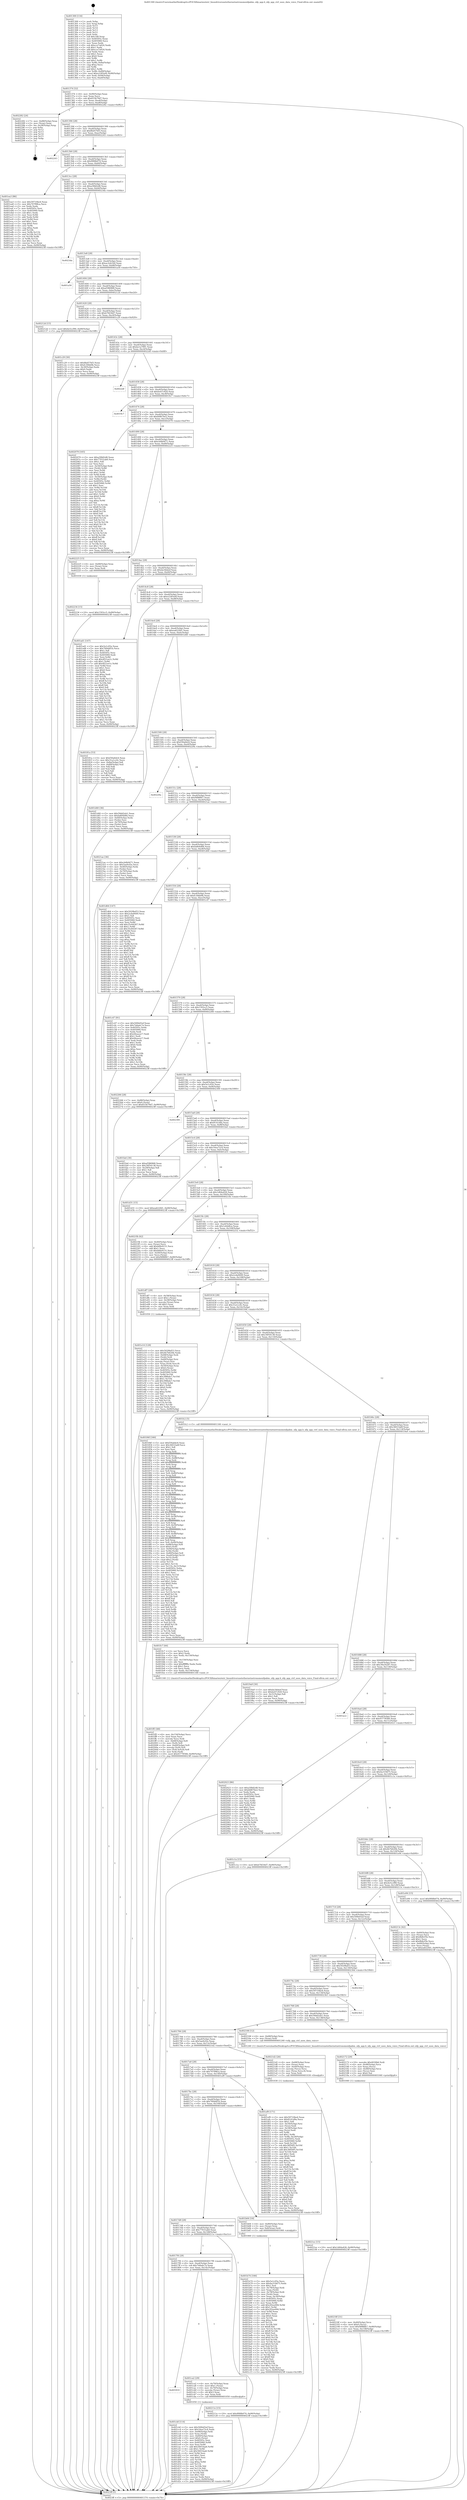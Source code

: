 digraph "0x401300" {
  label = "0x401300 (/mnt/c/Users/mathe/Desktop/tcc/POCII/binaries/extr_linuxdriversnetethernetnetronomenfpabm..nfp_app.h_nfp_app_ctrl_uses_data_vnics_Final-ollvm.out::main(0))"
  labelloc = "t"
  node[shape=record]

  Entry [label="",width=0.3,height=0.3,shape=circle,fillcolor=black,style=filled]
  "0x401374" [label="{
     0x401374 [32]\l
     | [instrs]\l
     &nbsp;&nbsp;0x401374 \<+6\>: mov -0x90(%rbp),%eax\l
     &nbsp;&nbsp;0x40137a \<+2\>: mov %eax,%ecx\l
     &nbsp;&nbsp;0x40137c \<+6\>: sub $0x833b79d7,%ecx\l
     &nbsp;&nbsp;0x401382 \<+6\>: mov %eax,-0xa4(%rbp)\l
     &nbsp;&nbsp;0x401388 \<+6\>: mov %ecx,-0xa8(%rbp)\l
     &nbsp;&nbsp;0x40138e \<+6\>: je 0000000000402282 \<main+0xf82\>\l
  }"]
  "0x402282" [label="{
     0x402282 [24]\l
     | [instrs]\l
     &nbsp;&nbsp;0x402282 \<+7\>: mov -0x88(%rbp),%rax\l
     &nbsp;&nbsp;0x402289 \<+2\>: mov (%rax),%eax\l
     &nbsp;&nbsp;0x40228b \<+4\>: lea -0x28(%rbp),%rsp\l
     &nbsp;&nbsp;0x40228f \<+1\>: pop %rbx\l
     &nbsp;&nbsp;0x402290 \<+2\>: pop %r12\l
     &nbsp;&nbsp;0x402292 \<+2\>: pop %r13\l
     &nbsp;&nbsp;0x402294 \<+2\>: pop %r14\l
     &nbsp;&nbsp;0x402296 \<+2\>: pop %r15\l
     &nbsp;&nbsp;0x402298 \<+1\>: pop %rbp\l
     &nbsp;&nbsp;0x402299 \<+1\>: ret\l
  }"]
  "0x401394" [label="{
     0x401394 [28]\l
     | [instrs]\l
     &nbsp;&nbsp;0x401394 \<+5\>: jmp 0000000000401399 \<main+0x99\>\l
     &nbsp;&nbsp;0x401399 \<+6\>: mov -0xa4(%rbp),%eax\l
     &nbsp;&nbsp;0x40139f \<+5\>: sub $0x8bd57bf3,%eax\l
     &nbsp;&nbsp;0x4013a4 \<+6\>: mov %eax,-0xac(%rbp)\l
     &nbsp;&nbsp;0x4013aa \<+6\>: je 0000000000402243 \<main+0xf43\>\l
  }"]
  Exit [label="",width=0.3,height=0.3,shape=circle,fillcolor=black,style=filled,peripheries=2]
  "0x402243" [label="{
     0x402243\l
  }", style=dashed]
  "0x4013b0" [label="{
     0x4013b0 [28]\l
     | [instrs]\l
     &nbsp;&nbsp;0x4013b0 \<+5\>: jmp 00000000004013b5 \<main+0xb5\>\l
     &nbsp;&nbsp;0x4013b5 \<+6\>: mov -0xa4(%rbp),%eax\l
     &nbsp;&nbsp;0x4013bb \<+5\>: sub $0x9f48b074,%eax\l
     &nbsp;&nbsp;0x4013c0 \<+6\>: mov %eax,-0xb0(%rbp)\l
     &nbsp;&nbsp;0x4013c6 \<+6\>: je 0000000000401ea3 \<main+0xba3\>\l
  }"]
  "0x402234" [label="{
     0x402234 [15]\l
     | [instrs]\l
     &nbsp;&nbsp;0x402234 \<+10\>: movl $0x1593cc5,-0x90(%rbp)\l
     &nbsp;&nbsp;0x40223e \<+5\>: jmp 00000000004023ff \<main+0x10ff\>\l
  }"]
  "0x401ea3" [label="{
     0x401ea3 [86]\l
     | [instrs]\l
     &nbsp;&nbsp;0x401ea3 \<+5\>: mov $0x59710be4,%eax\l
     &nbsp;&nbsp;0x401ea8 \<+5\>: mov $0x707f98ca,%ecx\l
     &nbsp;&nbsp;0x401ead \<+2\>: xor %edx,%edx\l
     &nbsp;&nbsp;0x401eaf \<+7\>: mov 0x40505c,%esi\l
     &nbsp;&nbsp;0x401eb6 \<+7\>: mov 0x405060,%edi\l
     &nbsp;&nbsp;0x401ebd \<+3\>: sub $0x1,%edx\l
     &nbsp;&nbsp;0x401ec0 \<+3\>: mov %esi,%r8d\l
     &nbsp;&nbsp;0x401ec3 \<+3\>: add %edx,%r8d\l
     &nbsp;&nbsp;0x401ec6 \<+4\>: imul %r8d,%esi\l
     &nbsp;&nbsp;0x401eca \<+3\>: and $0x1,%esi\l
     &nbsp;&nbsp;0x401ecd \<+3\>: cmp $0x0,%esi\l
     &nbsp;&nbsp;0x401ed0 \<+4\>: sete %r9b\l
     &nbsp;&nbsp;0x401ed4 \<+3\>: cmp $0xa,%edi\l
     &nbsp;&nbsp;0x401ed7 \<+4\>: setl %r10b\l
     &nbsp;&nbsp;0x401edb \<+3\>: mov %r9b,%r11b\l
     &nbsp;&nbsp;0x401ede \<+3\>: and %r10b,%r11b\l
     &nbsp;&nbsp;0x401ee1 \<+3\>: xor %r10b,%r9b\l
     &nbsp;&nbsp;0x401ee4 \<+3\>: or %r9b,%r11b\l
     &nbsp;&nbsp;0x401ee7 \<+4\>: test $0x1,%r11b\l
     &nbsp;&nbsp;0x401eeb \<+3\>: cmovne %ecx,%eax\l
     &nbsp;&nbsp;0x401eee \<+6\>: mov %eax,-0x90(%rbp)\l
     &nbsp;&nbsp;0x401ef4 \<+5\>: jmp 00000000004023ff \<main+0x10ff\>\l
  }"]
  "0x4013cc" [label="{
     0x4013cc [28]\l
     | [instrs]\l
     &nbsp;&nbsp;0x4013cc \<+5\>: jmp 00000000004013d1 \<main+0xd1\>\l
     &nbsp;&nbsp;0x4013d1 \<+6\>: mov -0xa4(%rbp),%eax\l
     &nbsp;&nbsp;0x4013d7 \<+5\>: sub $0xa5fb82d8,%eax\l
     &nbsp;&nbsp;0x4013dc \<+6\>: mov %eax,-0xb4(%rbp)\l
     &nbsp;&nbsp;0x4013e2 \<+6\>: je 00000000004023da \<main+0x10da\>\l
  }"]
  "0x4021ec" [label="{
     0x4021ec [15]\l
     | [instrs]\l
     &nbsp;&nbsp;0x4021ec \<+10\>: movl $0x1d64a426,-0x90(%rbp)\l
     &nbsp;&nbsp;0x4021f6 \<+5\>: jmp 00000000004023ff \<main+0x10ff\>\l
  }"]
  "0x4023da" [label="{
     0x4023da\l
  }", style=dashed]
  "0x4013e8" [label="{
     0x4013e8 [28]\l
     | [instrs]\l
     &nbsp;&nbsp;0x4013e8 \<+5\>: jmp 00000000004013ed \<main+0xed\>\l
     &nbsp;&nbsp;0x4013ed \<+6\>: mov -0xa4(%rbp),%eax\l
     &nbsp;&nbsp;0x4013f3 \<+5\>: sub $0xac2eb1b0,%eax\l
     &nbsp;&nbsp;0x4013f8 \<+6\>: mov %eax,-0xb8(%rbp)\l
     &nbsp;&nbsp;0x4013fe \<+6\>: je 0000000000401a50 \<main+0x750\>\l
  }"]
  "0x40218f" [label="{
     0x40218f [31]\l
     | [instrs]\l
     &nbsp;&nbsp;0x40218f \<+4\>: mov -0x40(%rbp),%rcx\l
     &nbsp;&nbsp;0x402193 \<+6\>: movl $0x0,(%rcx)\l
     &nbsp;&nbsp;0x402199 \<+10\>: movl $0xf4f88fb7,-0x90(%rbp)\l
     &nbsp;&nbsp;0x4021a3 \<+6\>: mov %eax,-0x158(%rbp)\l
     &nbsp;&nbsp;0x4021a9 \<+5\>: jmp 00000000004023ff \<main+0x10ff\>\l
  }"]
  "0x401a50" [label="{
     0x401a50\l
  }", style=dashed]
  "0x401404" [label="{
     0x401404 [28]\l
     | [instrs]\l
     &nbsp;&nbsp;0x401404 \<+5\>: jmp 0000000000401409 \<main+0x109\>\l
     &nbsp;&nbsp;0x401409 \<+6\>: mov -0xa4(%rbp),%eax\l
     &nbsp;&nbsp;0x40140f \<+5\>: sub $0xaf386968,%eax\l
     &nbsp;&nbsp;0x401414 \<+6\>: mov %eax,-0xbc(%rbp)\l
     &nbsp;&nbsp;0x40141a \<+6\>: je 000000000040212d \<main+0xe2d\>\l
  }"]
  "0x402172" [label="{
     0x402172 [29]\l
     | [instrs]\l
     &nbsp;&nbsp;0x402172 \<+10\>: movabs $0x4030b6,%rdi\l
     &nbsp;&nbsp;0x40217c \<+4\>: mov -0x48(%rbp),%rcx\l
     &nbsp;&nbsp;0x402180 \<+2\>: mov %eax,(%rcx)\l
     &nbsp;&nbsp;0x402182 \<+4\>: mov -0x48(%rbp),%rcx\l
     &nbsp;&nbsp;0x402186 \<+2\>: mov (%rcx),%esi\l
     &nbsp;&nbsp;0x402188 \<+2\>: mov $0x0,%al\l
     &nbsp;&nbsp;0x40218a \<+5\>: call 0000000000401040 \<printf@plt\>\l
     | [calls]\l
     &nbsp;&nbsp;0x401040 \{1\} (unknown)\l
  }"]
  "0x40212d" [label="{
     0x40212d [15]\l
     | [instrs]\l
     &nbsp;&nbsp;0x40212d \<+10\>: movl $0x4e5ccf90,-0x90(%rbp)\l
     &nbsp;&nbsp;0x402137 \<+5\>: jmp 00000000004023ff \<main+0x10ff\>\l
  }"]
  "0x401420" [label="{
     0x401420 [28]\l
     | [instrs]\l
     &nbsp;&nbsp;0x401420 \<+5\>: jmp 0000000000401425 \<main+0x125\>\l
     &nbsp;&nbsp;0x401425 \<+6\>: mov -0xa4(%rbp),%eax\l
     &nbsp;&nbsp;0x40142b \<+5\>: sub $0xb7fd34d7,%eax\l
     &nbsp;&nbsp;0x401430 \<+6\>: mov %eax,-0xc0(%rbp)\l
     &nbsp;&nbsp;0x401436 \<+6\>: je 0000000000401c29 \<main+0x929\>\l
  }"]
  "0x401ff3" [label="{
     0x401ff3 [48]\l
     | [instrs]\l
     &nbsp;&nbsp;0x401ff3 \<+6\>: mov -0x154(%rbp),%ecx\l
     &nbsp;&nbsp;0x401ff9 \<+3\>: imul %eax,%ecx\l
     &nbsp;&nbsp;0x401ffc \<+3\>: movslq %ecx,%rdi\l
     &nbsp;&nbsp;0x401fff \<+4\>: mov -0x68(%rbp),%r8\l
     &nbsp;&nbsp;0x402003 \<+3\>: mov (%r8),%r8\l
     &nbsp;&nbsp;0x402006 \<+4\>: mov -0x60(%rbp),%r9\l
     &nbsp;&nbsp;0x40200a \<+3\>: movslq (%r9),%r9\l
     &nbsp;&nbsp;0x40200d \<+4\>: mov (%r8,%r9,8),%r8\l
     &nbsp;&nbsp;0x402011 \<+3\>: mov %rdi,(%r8)\l
     &nbsp;&nbsp;0x402014 \<+10\>: movl $0x45778566,-0x90(%rbp)\l
     &nbsp;&nbsp;0x40201e \<+5\>: jmp 00000000004023ff \<main+0x10ff\>\l
  }"]
  "0x401c29" [label="{
     0x401c29 [30]\l
     | [instrs]\l
     &nbsp;&nbsp;0x401c29 \<+5\>: mov $0x8bd57bf3,%eax\l
     &nbsp;&nbsp;0x401c2e \<+5\>: mov $0xfc30bb9b,%ecx\l
     &nbsp;&nbsp;0x401c33 \<+3\>: mov -0x30(%rbp),%edx\l
     &nbsp;&nbsp;0x401c36 \<+3\>: cmp $0x0,%edx\l
     &nbsp;&nbsp;0x401c39 \<+3\>: cmove %ecx,%eax\l
     &nbsp;&nbsp;0x401c3c \<+6\>: mov %eax,-0x90(%rbp)\l
     &nbsp;&nbsp;0x401c42 \<+5\>: jmp 00000000004023ff \<main+0x10ff\>\l
  }"]
  "0x40143c" [label="{
     0x40143c [28]\l
     | [instrs]\l
     &nbsp;&nbsp;0x40143c \<+5\>: jmp 0000000000401441 \<main+0x141\>\l
     &nbsp;&nbsp;0x401441 \<+6\>: mov -0xa4(%rbp),%eax\l
     &nbsp;&nbsp;0x401447 \<+5\>: sub $0xbe1a7991,%eax\l
     &nbsp;&nbsp;0x40144c \<+6\>: mov %eax,-0xc4(%rbp)\l
     &nbsp;&nbsp;0x401452 \<+6\>: je 00000000004022df \<main+0xfdf\>\l
  }"]
  "0x401fc7" [label="{
     0x401fc7 [44]\l
     | [instrs]\l
     &nbsp;&nbsp;0x401fc7 \<+2\>: xor %ecx,%ecx\l
     &nbsp;&nbsp;0x401fc9 \<+5\>: mov $0x2,%edx\l
     &nbsp;&nbsp;0x401fce \<+6\>: mov %edx,-0x150(%rbp)\l
     &nbsp;&nbsp;0x401fd4 \<+1\>: cltd\l
     &nbsp;&nbsp;0x401fd5 \<+6\>: mov -0x150(%rbp),%esi\l
     &nbsp;&nbsp;0x401fdb \<+2\>: idiv %esi\l
     &nbsp;&nbsp;0x401fdd \<+6\>: imul $0xfffffffe,%edx,%edx\l
     &nbsp;&nbsp;0x401fe3 \<+3\>: sub $0x1,%ecx\l
     &nbsp;&nbsp;0x401fe6 \<+2\>: sub %ecx,%edx\l
     &nbsp;&nbsp;0x401fe8 \<+6\>: mov %edx,-0x154(%rbp)\l
     &nbsp;&nbsp;0x401fee \<+5\>: call 0000000000401160 \<next_i\>\l
     | [calls]\l
     &nbsp;&nbsp;0x401160 \{1\} (/mnt/c/Users/mathe/Desktop/tcc/POCII/binaries/extr_linuxdriversnetethernetnetronomenfpabm..nfp_app.h_nfp_app_ctrl_uses_data_vnics_Final-ollvm.out::next_i)\l
  }"]
  "0x4022df" [label="{
     0x4022df\l
  }", style=dashed]
  "0x401458" [label="{
     0x401458 [28]\l
     | [instrs]\l
     &nbsp;&nbsp;0x401458 \<+5\>: jmp 000000000040145d \<main+0x15d\>\l
     &nbsp;&nbsp;0x40145d \<+6\>: mov -0xa4(%rbp),%eax\l
     &nbsp;&nbsp;0x401463 \<+5\>: sub $0xbe47c920,%eax\l
     &nbsp;&nbsp;0x401468 \<+6\>: mov %eax,-0xc8(%rbp)\l
     &nbsp;&nbsp;0x40146e \<+6\>: je 00000000004019c7 \<main+0x6c7\>\l
  }"]
  "0x401e14" [label="{
     0x401e14 [128]\l
     | [instrs]\l
     &nbsp;&nbsp;0x401e14 \<+5\>: mov $0x5029bd53,%ecx\l
     &nbsp;&nbsp;0x401e19 \<+5\>: mov $0x4b7b620b,%edx\l
     &nbsp;&nbsp;0x401e1e \<+4\>: mov -0x68(%rbp),%rdi\l
     &nbsp;&nbsp;0x401e22 \<+3\>: mov (%rdi),%rdi\l
     &nbsp;&nbsp;0x401e25 \<+4\>: mov -0x60(%rbp),%rsi\l
     &nbsp;&nbsp;0x401e29 \<+3\>: movslq (%rsi),%rsi\l
     &nbsp;&nbsp;0x401e2c \<+4\>: mov %rax,(%rdi,%rsi,8)\l
     &nbsp;&nbsp;0x401e30 \<+4\>: mov -0x50(%rbp),%rax\l
     &nbsp;&nbsp;0x401e34 \<+6\>: movl $0x0,(%rax)\l
     &nbsp;&nbsp;0x401e3a \<+8\>: mov 0x40505c,%r8d\l
     &nbsp;&nbsp;0x401e42 \<+8\>: mov 0x405060,%r9d\l
     &nbsp;&nbsp;0x401e4a \<+3\>: mov %r8d,%r10d\l
     &nbsp;&nbsp;0x401e4d \<+7\>: sub $0x398bde7,%r10d\l
     &nbsp;&nbsp;0x401e54 \<+4\>: sub $0x1,%r10d\l
     &nbsp;&nbsp;0x401e58 \<+7\>: add $0x398bde7,%r10d\l
     &nbsp;&nbsp;0x401e5f \<+4\>: imul %r10d,%r8d\l
     &nbsp;&nbsp;0x401e63 \<+4\>: and $0x1,%r8d\l
     &nbsp;&nbsp;0x401e67 \<+4\>: cmp $0x0,%r8d\l
     &nbsp;&nbsp;0x401e6b \<+4\>: sete %r11b\l
     &nbsp;&nbsp;0x401e6f \<+4\>: cmp $0xa,%r9d\l
     &nbsp;&nbsp;0x401e73 \<+3\>: setl %bl\l
     &nbsp;&nbsp;0x401e76 \<+3\>: mov %r11b,%r14b\l
     &nbsp;&nbsp;0x401e79 \<+3\>: and %bl,%r14b\l
     &nbsp;&nbsp;0x401e7c \<+3\>: xor %bl,%r11b\l
     &nbsp;&nbsp;0x401e7f \<+3\>: or %r11b,%r14b\l
     &nbsp;&nbsp;0x401e82 \<+4\>: test $0x1,%r14b\l
     &nbsp;&nbsp;0x401e86 \<+3\>: cmovne %edx,%ecx\l
     &nbsp;&nbsp;0x401e89 \<+6\>: mov %ecx,-0x90(%rbp)\l
     &nbsp;&nbsp;0x401e8f \<+5\>: jmp 00000000004023ff \<main+0x10ff\>\l
  }"]
  "0x4019c7" [label="{
     0x4019c7\l
  }", style=dashed]
  "0x401474" [label="{
     0x401474 [28]\l
     | [instrs]\l
     &nbsp;&nbsp;0x401474 \<+5\>: jmp 0000000000401479 \<main+0x179\>\l
     &nbsp;&nbsp;0x401479 \<+6\>: mov -0xa4(%rbp),%eax\l
     &nbsp;&nbsp;0x40147f \<+5\>: sub $0xbfd67be2,%eax\l
     &nbsp;&nbsp;0x401484 \<+6\>: mov %eax,-0xcc(%rbp)\l
     &nbsp;&nbsp;0x40148a \<+6\>: je 0000000000402079 \<main+0xd79\>\l
  }"]
  "0x401cbf" [label="{
     0x401cbf [114]\l
     | [instrs]\l
     &nbsp;&nbsp;0x401cbf \<+5\>: mov $0x500b45ef,%ecx\l
     &nbsp;&nbsp;0x401cc4 \<+5\>: mov $0x16ea72c4,%edx\l
     &nbsp;&nbsp;0x401cc9 \<+4\>: mov -0x68(%rbp),%rdi\l
     &nbsp;&nbsp;0x401ccd \<+3\>: mov %rax,(%rdi)\l
     &nbsp;&nbsp;0x401cd0 \<+4\>: mov -0x60(%rbp),%rax\l
     &nbsp;&nbsp;0x401cd4 \<+6\>: movl $0x0,(%rax)\l
     &nbsp;&nbsp;0x401cda \<+7\>: mov 0x40505c,%esi\l
     &nbsp;&nbsp;0x401ce1 \<+8\>: mov 0x405060,%r8d\l
     &nbsp;&nbsp;0x401ce9 \<+3\>: mov %esi,%r9d\l
     &nbsp;&nbsp;0x401cec \<+7\>: add $0x5601faa6,%r9d\l
     &nbsp;&nbsp;0x401cf3 \<+4\>: sub $0x1,%r9d\l
     &nbsp;&nbsp;0x401cf7 \<+7\>: sub $0x5601faa6,%r9d\l
     &nbsp;&nbsp;0x401cfe \<+4\>: imul %r9d,%esi\l
     &nbsp;&nbsp;0x401d02 \<+3\>: and $0x1,%esi\l
     &nbsp;&nbsp;0x401d05 \<+3\>: cmp $0x0,%esi\l
     &nbsp;&nbsp;0x401d08 \<+4\>: sete %r10b\l
     &nbsp;&nbsp;0x401d0c \<+4\>: cmp $0xa,%r8d\l
     &nbsp;&nbsp;0x401d10 \<+4\>: setl %r11b\l
     &nbsp;&nbsp;0x401d14 \<+3\>: mov %r10b,%bl\l
     &nbsp;&nbsp;0x401d17 \<+3\>: and %r11b,%bl\l
     &nbsp;&nbsp;0x401d1a \<+3\>: xor %r11b,%r10b\l
     &nbsp;&nbsp;0x401d1d \<+3\>: or %r10b,%bl\l
     &nbsp;&nbsp;0x401d20 \<+3\>: test $0x1,%bl\l
     &nbsp;&nbsp;0x401d23 \<+3\>: cmovne %edx,%ecx\l
     &nbsp;&nbsp;0x401d26 \<+6\>: mov %ecx,-0x90(%rbp)\l
     &nbsp;&nbsp;0x401d2c \<+5\>: jmp 00000000004023ff \<main+0x10ff\>\l
  }"]
  "0x402079" [label="{
     0x402079 [165]\l
     | [instrs]\l
     &nbsp;&nbsp;0x402079 \<+5\>: mov $0xa5fb82d8,%eax\l
     &nbsp;&nbsp;0x40207e \<+5\>: mov $0x77031ab0,%ecx\l
     &nbsp;&nbsp;0x402083 \<+2\>: mov $0x1,%dl\l
     &nbsp;&nbsp;0x402085 \<+2\>: xor %esi,%esi\l
     &nbsp;&nbsp;0x402087 \<+4\>: mov -0x50(%rbp),%rdi\l
     &nbsp;&nbsp;0x40208b \<+3\>: mov (%rdi),%r8d\l
     &nbsp;&nbsp;0x40208e \<+3\>: mov %esi,%r9d\l
     &nbsp;&nbsp;0x402091 \<+4\>: sub $0x1,%r9d\l
     &nbsp;&nbsp;0x402095 \<+3\>: sub %r9d,%r8d\l
     &nbsp;&nbsp;0x402098 \<+4\>: mov -0x50(%rbp),%rdi\l
     &nbsp;&nbsp;0x40209c \<+3\>: mov %r8d,(%rdi)\l
     &nbsp;&nbsp;0x40209f \<+8\>: mov 0x40505c,%r8d\l
     &nbsp;&nbsp;0x4020a7 \<+8\>: mov 0x405060,%r9d\l
     &nbsp;&nbsp;0x4020af \<+3\>: sub $0x1,%esi\l
     &nbsp;&nbsp;0x4020b2 \<+3\>: mov %r8d,%r10d\l
     &nbsp;&nbsp;0x4020b5 \<+3\>: add %esi,%r10d\l
     &nbsp;&nbsp;0x4020b8 \<+4\>: imul %r10d,%r8d\l
     &nbsp;&nbsp;0x4020bc \<+4\>: and $0x1,%r8d\l
     &nbsp;&nbsp;0x4020c0 \<+4\>: cmp $0x0,%r8d\l
     &nbsp;&nbsp;0x4020c4 \<+4\>: sete %r11b\l
     &nbsp;&nbsp;0x4020c8 \<+4\>: cmp $0xa,%r9d\l
     &nbsp;&nbsp;0x4020cc \<+3\>: setl %bl\l
     &nbsp;&nbsp;0x4020cf \<+3\>: mov %r11b,%r14b\l
     &nbsp;&nbsp;0x4020d2 \<+4\>: xor $0xff,%r14b\l
     &nbsp;&nbsp;0x4020d6 \<+3\>: mov %bl,%r15b\l
     &nbsp;&nbsp;0x4020d9 \<+4\>: xor $0xff,%r15b\l
     &nbsp;&nbsp;0x4020dd \<+3\>: xor $0x0,%dl\l
     &nbsp;&nbsp;0x4020e0 \<+3\>: mov %r14b,%r12b\l
     &nbsp;&nbsp;0x4020e3 \<+4\>: and $0x0,%r12b\l
     &nbsp;&nbsp;0x4020e7 \<+3\>: and %dl,%r11b\l
     &nbsp;&nbsp;0x4020ea \<+3\>: mov %r15b,%r13b\l
     &nbsp;&nbsp;0x4020ed \<+4\>: and $0x0,%r13b\l
     &nbsp;&nbsp;0x4020f1 \<+2\>: and %dl,%bl\l
     &nbsp;&nbsp;0x4020f3 \<+3\>: or %r11b,%r12b\l
     &nbsp;&nbsp;0x4020f6 \<+3\>: or %bl,%r13b\l
     &nbsp;&nbsp;0x4020f9 \<+3\>: xor %r13b,%r12b\l
     &nbsp;&nbsp;0x4020fc \<+3\>: or %r15b,%r14b\l
     &nbsp;&nbsp;0x4020ff \<+4\>: xor $0xff,%r14b\l
     &nbsp;&nbsp;0x402103 \<+3\>: or $0x0,%dl\l
     &nbsp;&nbsp;0x402106 \<+3\>: and %dl,%r14b\l
     &nbsp;&nbsp;0x402109 \<+3\>: or %r14b,%r12b\l
     &nbsp;&nbsp;0x40210c \<+4\>: test $0x1,%r12b\l
     &nbsp;&nbsp;0x402110 \<+3\>: cmovne %ecx,%eax\l
     &nbsp;&nbsp;0x402113 \<+6\>: mov %eax,-0x90(%rbp)\l
     &nbsp;&nbsp;0x402119 \<+5\>: jmp 00000000004023ff \<main+0x10ff\>\l
  }"]
  "0x401490" [label="{
     0x401490 [28]\l
     | [instrs]\l
     &nbsp;&nbsp;0x401490 \<+5\>: jmp 0000000000401495 \<main+0x195\>\l
     &nbsp;&nbsp;0x401495 \<+6\>: mov -0xa4(%rbp),%eax\l
     &nbsp;&nbsp;0x40149b \<+5\>: sub $0xcb4b0471,%eax\l
     &nbsp;&nbsp;0x4014a0 \<+6\>: mov %eax,-0xd0(%rbp)\l
     &nbsp;&nbsp;0x4014a6 \<+6\>: je 0000000000402225 \<main+0xf25\>\l
  }"]
  "0x401810" [label="{
     0x401810\l
  }", style=dashed]
  "0x402225" [label="{
     0x402225 [15]\l
     | [instrs]\l
     &nbsp;&nbsp;0x402225 \<+4\>: mov -0x68(%rbp),%rax\l
     &nbsp;&nbsp;0x402229 \<+3\>: mov (%rax),%rax\l
     &nbsp;&nbsp;0x40222c \<+3\>: mov %rax,%rdi\l
     &nbsp;&nbsp;0x40222f \<+5\>: call 0000000000401030 \<free@plt\>\l
     | [calls]\l
     &nbsp;&nbsp;0x401030 \{1\} (unknown)\l
  }"]
  "0x4014ac" [label="{
     0x4014ac [28]\l
     | [instrs]\l
     &nbsp;&nbsp;0x4014ac \<+5\>: jmp 00000000004014b1 \<main+0x1b1\>\l
     &nbsp;&nbsp;0x4014b1 \<+6\>: mov -0xa4(%rbp),%eax\l
     &nbsp;&nbsp;0x4014b7 \<+5\>: sub $0xda34deef,%eax\l
     &nbsp;&nbsp;0x4014bc \<+6\>: mov %eax,-0xd4(%rbp)\l
     &nbsp;&nbsp;0x4014c2 \<+6\>: je 0000000000401ad1 \<main+0x7d1\>\l
  }"]
  "0x401ca2" [label="{
     0x401ca2 [29]\l
     | [instrs]\l
     &nbsp;&nbsp;0x401ca2 \<+4\>: mov -0x70(%rbp),%rax\l
     &nbsp;&nbsp;0x401ca6 \<+6\>: movl $0x1,(%rax)\l
     &nbsp;&nbsp;0x401cac \<+4\>: mov -0x70(%rbp),%rax\l
     &nbsp;&nbsp;0x401cb0 \<+3\>: movslq (%rax),%rax\l
     &nbsp;&nbsp;0x401cb3 \<+4\>: shl $0x3,%rax\l
     &nbsp;&nbsp;0x401cb7 \<+3\>: mov %rax,%rdi\l
     &nbsp;&nbsp;0x401cba \<+5\>: call 0000000000401050 \<malloc@plt\>\l
     | [calls]\l
     &nbsp;&nbsp;0x401050 \{1\} (unknown)\l
  }"]
  "0x401ad1" [label="{
     0x401ad1 [147]\l
     | [instrs]\l
     &nbsp;&nbsp;0x401ad1 \<+5\>: mov $0x5e1c05e,%eax\l
     &nbsp;&nbsp;0x401ad6 \<+5\>: mov $0x760ddf1b,%ecx\l
     &nbsp;&nbsp;0x401adb \<+2\>: mov $0x1,%dl\l
     &nbsp;&nbsp;0x401add \<+7\>: mov 0x40505c,%esi\l
     &nbsp;&nbsp;0x401ae4 \<+7\>: mov 0x405060,%edi\l
     &nbsp;&nbsp;0x401aeb \<+3\>: mov %esi,%r8d\l
     &nbsp;&nbsp;0x401aee \<+7\>: sub $0x4f21ee1c,%r8d\l
     &nbsp;&nbsp;0x401af5 \<+4\>: sub $0x1,%r8d\l
     &nbsp;&nbsp;0x401af9 \<+7\>: add $0x4f21ee1c,%r8d\l
     &nbsp;&nbsp;0x401b00 \<+4\>: imul %r8d,%esi\l
     &nbsp;&nbsp;0x401b04 \<+3\>: and $0x1,%esi\l
     &nbsp;&nbsp;0x401b07 \<+3\>: cmp $0x0,%esi\l
     &nbsp;&nbsp;0x401b0a \<+4\>: sete %r9b\l
     &nbsp;&nbsp;0x401b0e \<+3\>: cmp $0xa,%edi\l
     &nbsp;&nbsp;0x401b11 \<+4\>: setl %r10b\l
     &nbsp;&nbsp;0x401b15 \<+3\>: mov %r9b,%r11b\l
     &nbsp;&nbsp;0x401b18 \<+4\>: xor $0xff,%r11b\l
     &nbsp;&nbsp;0x401b1c \<+3\>: mov %r10b,%bl\l
     &nbsp;&nbsp;0x401b1f \<+3\>: xor $0xff,%bl\l
     &nbsp;&nbsp;0x401b22 \<+3\>: xor $0x0,%dl\l
     &nbsp;&nbsp;0x401b25 \<+3\>: mov %r11b,%r14b\l
     &nbsp;&nbsp;0x401b28 \<+4\>: and $0x0,%r14b\l
     &nbsp;&nbsp;0x401b2c \<+3\>: and %dl,%r9b\l
     &nbsp;&nbsp;0x401b2f \<+3\>: mov %bl,%r15b\l
     &nbsp;&nbsp;0x401b32 \<+4\>: and $0x0,%r15b\l
     &nbsp;&nbsp;0x401b36 \<+3\>: and %dl,%r10b\l
     &nbsp;&nbsp;0x401b39 \<+3\>: or %r9b,%r14b\l
     &nbsp;&nbsp;0x401b3c \<+3\>: or %r10b,%r15b\l
     &nbsp;&nbsp;0x401b3f \<+3\>: xor %r15b,%r14b\l
     &nbsp;&nbsp;0x401b42 \<+3\>: or %bl,%r11b\l
     &nbsp;&nbsp;0x401b45 \<+4\>: xor $0xff,%r11b\l
     &nbsp;&nbsp;0x401b49 \<+3\>: or $0x0,%dl\l
     &nbsp;&nbsp;0x401b4c \<+3\>: and %dl,%r11b\l
     &nbsp;&nbsp;0x401b4f \<+3\>: or %r11b,%r14b\l
     &nbsp;&nbsp;0x401b52 \<+4\>: test $0x1,%r14b\l
     &nbsp;&nbsp;0x401b56 \<+3\>: cmovne %ecx,%eax\l
     &nbsp;&nbsp;0x401b59 \<+6\>: mov %eax,-0x90(%rbp)\l
     &nbsp;&nbsp;0x401b5f \<+5\>: jmp 00000000004023ff \<main+0x10ff\>\l
  }"]
  "0x4014c8" [label="{
     0x4014c8 [28]\l
     | [instrs]\l
     &nbsp;&nbsp;0x4014c8 \<+5\>: jmp 00000000004014cd \<main+0x1cd\>\l
     &nbsp;&nbsp;0x4014cd \<+6\>: mov -0xa4(%rbp),%eax\l
     &nbsp;&nbsp;0x4014d3 \<+5\>: sub $0xe2285e0f,%eax\l
     &nbsp;&nbsp;0x4014d8 \<+6\>: mov %eax,-0xd8(%rbp)\l
     &nbsp;&nbsp;0x4014de \<+6\>: je 000000000040181a \<main+0x51a\>\l
  }"]
  "0x4017f4" [label="{
     0x4017f4 [28]\l
     | [instrs]\l
     &nbsp;&nbsp;0x4017f4 \<+5\>: jmp 00000000004017f9 \<main+0x4f9\>\l
     &nbsp;&nbsp;0x4017f9 \<+6\>: mov -0xa4(%rbp),%eax\l
     &nbsp;&nbsp;0x4017ff \<+5\>: sub $0x7ddadc7a,%eax\l
     &nbsp;&nbsp;0x401804 \<+6\>: mov %eax,-0x14c(%rbp)\l
     &nbsp;&nbsp;0x40180a \<+6\>: je 0000000000401ca2 \<main+0x9a2\>\l
  }"]
  "0x40181a" [label="{
     0x40181a [53]\l
     | [instrs]\l
     &nbsp;&nbsp;0x40181a \<+5\>: mov $0xf30a6dc6,%eax\l
     &nbsp;&nbsp;0x40181f \<+5\>: mov $0x31a1cc0c,%ecx\l
     &nbsp;&nbsp;0x401824 \<+6\>: mov -0x8a(%rbp),%dl\l
     &nbsp;&nbsp;0x40182a \<+7\>: mov -0x89(%rbp),%sil\l
     &nbsp;&nbsp;0x401831 \<+3\>: mov %dl,%dil\l
     &nbsp;&nbsp;0x401834 \<+3\>: and %sil,%dil\l
     &nbsp;&nbsp;0x401837 \<+3\>: xor %sil,%dl\l
     &nbsp;&nbsp;0x40183a \<+3\>: or %dl,%dil\l
     &nbsp;&nbsp;0x40183d \<+4\>: test $0x1,%dil\l
     &nbsp;&nbsp;0x401841 \<+3\>: cmovne %ecx,%eax\l
     &nbsp;&nbsp;0x401844 \<+6\>: mov %eax,-0x90(%rbp)\l
     &nbsp;&nbsp;0x40184a \<+5\>: jmp 00000000004023ff \<main+0x10ff\>\l
  }"]
  "0x4014e4" [label="{
     0x4014e4 [28]\l
     | [instrs]\l
     &nbsp;&nbsp;0x4014e4 \<+5\>: jmp 00000000004014e9 \<main+0x1e9\>\l
     &nbsp;&nbsp;0x4014e9 \<+6\>: mov -0xa4(%rbp),%eax\l
     &nbsp;&nbsp;0x4014ef \<+5\>: sub $0xea622fd1,%eax\l
     &nbsp;&nbsp;0x4014f4 \<+6\>: mov %eax,-0xdc(%rbp)\l
     &nbsp;&nbsp;0x4014fa \<+6\>: je 0000000000401d40 \<main+0xa40\>\l
  }"]
  "0x4023ff" [label="{
     0x4023ff [5]\l
     | [instrs]\l
     &nbsp;&nbsp;0x4023ff \<+5\>: jmp 0000000000401374 \<main+0x74\>\l
  }"]
  "0x401300" [label="{
     0x401300 [116]\l
     | [instrs]\l
     &nbsp;&nbsp;0x401300 \<+1\>: push %rbp\l
     &nbsp;&nbsp;0x401301 \<+3\>: mov %rsp,%rbp\l
     &nbsp;&nbsp;0x401304 \<+2\>: push %r15\l
     &nbsp;&nbsp;0x401306 \<+2\>: push %r14\l
     &nbsp;&nbsp;0x401308 \<+2\>: push %r13\l
     &nbsp;&nbsp;0x40130a \<+2\>: push %r12\l
     &nbsp;&nbsp;0x40130c \<+1\>: push %rbx\l
     &nbsp;&nbsp;0x40130d \<+7\>: sub $0x148,%rsp\l
     &nbsp;&nbsp;0x401314 \<+7\>: mov 0x40505c,%eax\l
     &nbsp;&nbsp;0x40131b \<+7\>: mov 0x405060,%ecx\l
     &nbsp;&nbsp;0x401322 \<+2\>: mov %eax,%edx\l
     &nbsp;&nbsp;0x401324 \<+6\>: sub $0xcce7a624,%edx\l
     &nbsp;&nbsp;0x40132a \<+3\>: sub $0x1,%edx\l
     &nbsp;&nbsp;0x40132d \<+6\>: add $0xcce7a624,%edx\l
     &nbsp;&nbsp;0x401333 \<+3\>: imul %edx,%eax\l
     &nbsp;&nbsp;0x401336 \<+3\>: and $0x1,%eax\l
     &nbsp;&nbsp;0x401339 \<+3\>: cmp $0x0,%eax\l
     &nbsp;&nbsp;0x40133c \<+4\>: sete %r8b\l
     &nbsp;&nbsp;0x401340 \<+4\>: and $0x1,%r8b\l
     &nbsp;&nbsp;0x401344 \<+7\>: mov %r8b,-0x8a(%rbp)\l
     &nbsp;&nbsp;0x40134b \<+3\>: cmp $0xa,%ecx\l
     &nbsp;&nbsp;0x40134e \<+4\>: setl %r8b\l
     &nbsp;&nbsp;0x401352 \<+4\>: and $0x1,%r8b\l
     &nbsp;&nbsp;0x401356 \<+7\>: mov %r8b,-0x89(%rbp)\l
     &nbsp;&nbsp;0x40135d \<+10\>: movl $0xe2285e0f,-0x90(%rbp)\l
     &nbsp;&nbsp;0x401367 \<+6\>: mov %edi,-0x94(%rbp)\l
     &nbsp;&nbsp;0x40136d \<+7\>: mov %rsi,-0xa0(%rbp)\l
  }"]
  "0x40211e" [label="{
     0x40211e [15]\l
     | [instrs]\l
     &nbsp;&nbsp;0x40211e \<+10\>: movl $0x9f48b074,-0x90(%rbp)\l
     &nbsp;&nbsp;0x402128 \<+5\>: jmp 00000000004023ff \<main+0x10ff\>\l
  }"]
  "0x401d40" [label="{
     0x401d40 [36]\l
     | [instrs]\l
     &nbsp;&nbsp;0x401d40 \<+5\>: mov $0x59dd2eb1,%eax\l
     &nbsp;&nbsp;0x401d45 \<+5\>: mov $0xfa804d84,%ecx\l
     &nbsp;&nbsp;0x401d4a \<+4\>: mov -0x60(%rbp),%rdx\l
     &nbsp;&nbsp;0x401d4e \<+2\>: mov (%rdx),%esi\l
     &nbsp;&nbsp;0x401d50 \<+4\>: mov -0x70(%rbp),%rdx\l
     &nbsp;&nbsp;0x401d54 \<+2\>: cmp (%rdx),%esi\l
     &nbsp;&nbsp;0x401d56 \<+3\>: cmovl %ecx,%eax\l
     &nbsp;&nbsp;0x401d59 \<+6\>: mov %eax,-0x90(%rbp)\l
     &nbsp;&nbsp;0x401d5f \<+5\>: jmp 00000000004023ff \<main+0x10ff\>\l
  }"]
  "0x401500" [label="{
     0x401500 [28]\l
     | [instrs]\l
     &nbsp;&nbsp;0x401500 \<+5\>: jmp 0000000000401505 \<main+0x205\>\l
     &nbsp;&nbsp;0x401505 \<+6\>: mov -0xa4(%rbp),%eax\l
     &nbsp;&nbsp;0x40150b \<+5\>: sub $0xf30a6dc6,%eax\l
     &nbsp;&nbsp;0x401510 \<+6\>: mov %eax,-0xe0(%rbp)\l
     &nbsp;&nbsp;0x401516 \<+6\>: je 000000000040229a \<main+0xf9a\>\l
  }"]
  "0x401b74" [label="{
     0x401b74 [166]\l
     | [instrs]\l
     &nbsp;&nbsp;0x401b74 \<+5\>: mov $0x5e1c05e,%ecx\l
     &nbsp;&nbsp;0x401b79 \<+5\>: mov $0x4a319d75,%edx\l
     &nbsp;&nbsp;0x401b7e \<+3\>: mov $0x1,%sil\l
     &nbsp;&nbsp;0x401b81 \<+4\>: mov -0x78(%rbp),%rdi\l
     &nbsp;&nbsp;0x401b85 \<+2\>: mov %eax,(%rdi)\l
     &nbsp;&nbsp;0x401b87 \<+4\>: mov -0x78(%rbp),%rdi\l
     &nbsp;&nbsp;0x401b8b \<+2\>: mov (%rdi),%eax\l
     &nbsp;&nbsp;0x401b8d \<+3\>: mov %eax,-0x30(%rbp)\l
     &nbsp;&nbsp;0x401b90 \<+7\>: mov 0x40505c,%eax\l
     &nbsp;&nbsp;0x401b97 \<+8\>: mov 0x405060,%r8d\l
     &nbsp;&nbsp;0x401b9f \<+3\>: mov %eax,%r9d\l
     &nbsp;&nbsp;0x401ba2 \<+7\>: add $0x2f2ee094,%r9d\l
     &nbsp;&nbsp;0x401ba9 \<+4\>: sub $0x1,%r9d\l
     &nbsp;&nbsp;0x401bad \<+7\>: sub $0x2f2ee094,%r9d\l
     &nbsp;&nbsp;0x401bb4 \<+4\>: imul %r9d,%eax\l
     &nbsp;&nbsp;0x401bb8 \<+3\>: and $0x1,%eax\l
     &nbsp;&nbsp;0x401bbb \<+3\>: cmp $0x0,%eax\l
     &nbsp;&nbsp;0x401bbe \<+4\>: sete %r10b\l
     &nbsp;&nbsp;0x401bc2 \<+4\>: cmp $0xa,%r8d\l
     &nbsp;&nbsp;0x401bc6 \<+4\>: setl %r11b\l
     &nbsp;&nbsp;0x401bca \<+3\>: mov %r10b,%bl\l
     &nbsp;&nbsp;0x401bcd \<+3\>: xor $0xff,%bl\l
     &nbsp;&nbsp;0x401bd0 \<+3\>: mov %r11b,%r14b\l
     &nbsp;&nbsp;0x401bd3 \<+4\>: xor $0xff,%r14b\l
     &nbsp;&nbsp;0x401bd7 \<+4\>: xor $0x0,%sil\l
     &nbsp;&nbsp;0x401bdb \<+3\>: mov %bl,%r15b\l
     &nbsp;&nbsp;0x401bde \<+4\>: and $0x0,%r15b\l
     &nbsp;&nbsp;0x401be2 \<+3\>: and %sil,%r10b\l
     &nbsp;&nbsp;0x401be5 \<+3\>: mov %r14b,%r12b\l
     &nbsp;&nbsp;0x401be8 \<+4\>: and $0x0,%r12b\l
     &nbsp;&nbsp;0x401bec \<+3\>: and %sil,%r11b\l
     &nbsp;&nbsp;0x401bef \<+3\>: or %r10b,%r15b\l
     &nbsp;&nbsp;0x401bf2 \<+3\>: or %r11b,%r12b\l
     &nbsp;&nbsp;0x401bf5 \<+3\>: xor %r12b,%r15b\l
     &nbsp;&nbsp;0x401bf8 \<+3\>: or %r14b,%bl\l
     &nbsp;&nbsp;0x401bfb \<+3\>: xor $0xff,%bl\l
     &nbsp;&nbsp;0x401bfe \<+4\>: or $0x0,%sil\l
     &nbsp;&nbsp;0x401c02 \<+3\>: and %sil,%bl\l
     &nbsp;&nbsp;0x401c05 \<+3\>: or %bl,%r15b\l
     &nbsp;&nbsp;0x401c08 \<+4\>: test $0x1,%r15b\l
     &nbsp;&nbsp;0x401c0c \<+3\>: cmovne %edx,%ecx\l
     &nbsp;&nbsp;0x401c0f \<+6\>: mov %ecx,-0x90(%rbp)\l
     &nbsp;&nbsp;0x401c15 \<+5\>: jmp 00000000004023ff \<main+0x10ff\>\l
  }"]
  "0x40229a" [label="{
     0x40229a\l
  }", style=dashed]
  "0x40151c" [label="{
     0x40151c [28]\l
     | [instrs]\l
     &nbsp;&nbsp;0x40151c \<+5\>: jmp 0000000000401521 \<main+0x221\>\l
     &nbsp;&nbsp;0x401521 \<+6\>: mov -0xa4(%rbp),%eax\l
     &nbsp;&nbsp;0x401527 \<+5\>: sub $0xf4f88fb7,%eax\l
     &nbsp;&nbsp;0x40152c \<+6\>: mov %eax,-0xe4(%rbp)\l
     &nbsp;&nbsp;0x401532 \<+6\>: je 00000000004021ae \<main+0xeae\>\l
  }"]
  "0x4017d8" [label="{
     0x4017d8 [28]\l
     | [instrs]\l
     &nbsp;&nbsp;0x4017d8 \<+5\>: jmp 00000000004017dd \<main+0x4dd\>\l
     &nbsp;&nbsp;0x4017dd \<+6\>: mov -0xa4(%rbp),%eax\l
     &nbsp;&nbsp;0x4017e3 \<+5\>: sub $0x77031ab0,%eax\l
     &nbsp;&nbsp;0x4017e8 \<+6\>: mov %eax,-0x148(%rbp)\l
     &nbsp;&nbsp;0x4017ee \<+6\>: je 000000000040211e \<main+0xe1e\>\l
  }"]
  "0x4021ae" [label="{
     0x4021ae [36]\l
     | [instrs]\l
     &nbsp;&nbsp;0x4021ae \<+5\>: mov $0xcb4b0471,%eax\l
     &nbsp;&nbsp;0x4021b3 \<+5\>: mov $0x5ae0cf2e,%ecx\l
     &nbsp;&nbsp;0x4021b8 \<+4\>: mov -0x40(%rbp),%rdx\l
     &nbsp;&nbsp;0x4021bc \<+2\>: mov (%rdx),%esi\l
     &nbsp;&nbsp;0x4021be \<+4\>: mov -0x70(%rbp),%rdx\l
     &nbsp;&nbsp;0x4021c2 \<+2\>: cmp (%rdx),%esi\l
     &nbsp;&nbsp;0x4021c4 \<+3\>: cmovl %ecx,%eax\l
     &nbsp;&nbsp;0x4021c7 \<+6\>: mov %eax,-0x90(%rbp)\l
     &nbsp;&nbsp;0x4021cd \<+5\>: jmp 00000000004023ff \<main+0x10ff\>\l
  }"]
  "0x401538" [label="{
     0x401538 [28]\l
     | [instrs]\l
     &nbsp;&nbsp;0x401538 \<+5\>: jmp 000000000040153d \<main+0x23d\>\l
     &nbsp;&nbsp;0x40153d \<+6\>: mov -0xa4(%rbp),%eax\l
     &nbsp;&nbsp;0x401543 \<+5\>: sub $0xfa804d84,%eax\l
     &nbsp;&nbsp;0x401548 \<+6\>: mov %eax,-0xe8(%rbp)\l
     &nbsp;&nbsp;0x40154e \<+6\>: je 0000000000401d64 \<main+0xa64\>\l
  }"]
  "0x401b64" [label="{
     0x401b64 [16]\l
     | [instrs]\l
     &nbsp;&nbsp;0x401b64 \<+4\>: mov -0x80(%rbp),%rax\l
     &nbsp;&nbsp;0x401b68 \<+3\>: mov (%rax),%rax\l
     &nbsp;&nbsp;0x401b6b \<+4\>: mov 0x8(%rax),%rdi\l
     &nbsp;&nbsp;0x401b6f \<+5\>: call 0000000000401060 \<atoi@plt\>\l
     | [calls]\l
     &nbsp;&nbsp;0x401060 \{1\} (unknown)\l
  }"]
  "0x401d64" [label="{
     0x401d64 [147]\l
     | [instrs]\l
     &nbsp;&nbsp;0x401d64 \<+5\>: mov $0x5029bd53,%eax\l
     &nbsp;&nbsp;0x401d69 \<+5\>: mov $0x2cda9449,%ecx\l
     &nbsp;&nbsp;0x401d6e \<+2\>: mov $0x1,%dl\l
     &nbsp;&nbsp;0x401d70 \<+7\>: mov 0x40505c,%esi\l
     &nbsp;&nbsp;0x401d77 \<+7\>: mov 0x405060,%edi\l
     &nbsp;&nbsp;0x401d7e \<+3\>: mov %esi,%r8d\l
     &nbsp;&nbsp;0x401d81 \<+7\>: add $0x35c64267,%r8d\l
     &nbsp;&nbsp;0x401d88 \<+4\>: sub $0x1,%r8d\l
     &nbsp;&nbsp;0x401d8c \<+7\>: sub $0x35c64267,%r8d\l
     &nbsp;&nbsp;0x401d93 \<+4\>: imul %r8d,%esi\l
     &nbsp;&nbsp;0x401d97 \<+3\>: and $0x1,%esi\l
     &nbsp;&nbsp;0x401d9a \<+3\>: cmp $0x0,%esi\l
     &nbsp;&nbsp;0x401d9d \<+4\>: sete %r9b\l
     &nbsp;&nbsp;0x401da1 \<+3\>: cmp $0xa,%edi\l
     &nbsp;&nbsp;0x401da4 \<+4\>: setl %r10b\l
     &nbsp;&nbsp;0x401da8 \<+3\>: mov %r9b,%r11b\l
     &nbsp;&nbsp;0x401dab \<+4\>: xor $0xff,%r11b\l
     &nbsp;&nbsp;0x401daf \<+3\>: mov %r10b,%bl\l
     &nbsp;&nbsp;0x401db2 \<+3\>: xor $0xff,%bl\l
     &nbsp;&nbsp;0x401db5 \<+3\>: xor $0x1,%dl\l
     &nbsp;&nbsp;0x401db8 \<+3\>: mov %r11b,%r14b\l
     &nbsp;&nbsp;0x401dbb \<+4\>: and $0xff,%r14b\l
     &nbsp;&nbsp;0x401dbf \<+3\>: and %dl,%r9b\l
     &nbsp;&nbsp;0x401dc2 \<+3\>: mov %bl,%r15b\l
     &nbsp;&nbsp;0x401dc5 \<+4\>: and $0xff,%r15b\l
     &nbsp;&nbsp;0x401dc9 \<+3\>: and %dl,%r10b\l
     &nbsp;&nbsp;0x401dcc \<+3\>: or %r9b,%r14b\l
     &nbsp;&nbsp;0x401dcf \<+3\>: or %r10b,%r15b\l
     &nbsp;&nbsp;0x401dd2 \<+3\>: xor %r15b,%r14b\l
     &nbsp;&nbsp;0x401dd5 \<+3\>: or %bl,%r11b\l
     &nbsp;&nbsp;0x401dd8 \<+4\>: xor $0xff,%r11b\l
     &nbsp;&nbsp;0x401ddc \<+3\>: or $0x1,%dl\l
     &nbsp;&nbsp;0x401ddf \<+3\>: and %dl,%r11b\l
     &nbsp;&nbsp;0x401de2 \<+3\>: or %r11b,%r14b\l
     &nbsp;&nbsp;0x401de5 \<+4\>: test $0x1,%r14b\l
     &nbsp;&nbsp;0x401de9 \<+3\>: cmovne %ecx,%eax\l
     &nbsp;&nbsp;0x401dec \<+6\>: mov %eax,-0x90(%rbp)\l
     &nbsp;&nbsp;0x401df2 \<+5\>: jmp 00000000004023ff \<main+0x10ff\>\l
  }"]
  "0x401554" [label="{
     0x401554 [28]\l
     | [instrs]\l
     &nbsp;&nbsp;0x401554 \<+5\>: jmp 0000000000401559 \<main+0x259\>\l
     &nbsp;&nbsp;0x401559 \<+6\>: mov -0xa4(%rbp),%eax\l
     &nbsp;&nbsp;0x40155f \<+5\>: sub $0xfc30bb9b,%eax\l
     &nbsp;&nbsp;0x401564 \<+6\>: mov %eax,-0xec(%rbp)\l
     &nbsp;&nbsp;0x40156a \<+6\>: je 0000000000401c47 \<main+0x947\>\l
  }"]
  "0x4017bc" [label="{
     0x4017bc [28]\l
     | [instrs]\l
     &nbsp;&nbsp;0x4017bc \<+5\>: jmp 00000000004017c1 \<main+0x4c1\>\l
     &nbsp;&nbsp;0x4017c1 \<+6\>: mov -0xa4(%rbp),%eax\l
     &nbsp;&nbsp;0x4017c7 \<+5\>: sub $0x760ddf1b,%eax\l
     &nbsp;&nbsp;0x4017cc \<+6\>: mov %eax,-0x144(%rbp)\l
     &nbsp;&nbsp;0x4017d2 \<+6\>: je 0000000000401b64 \<main+0x864\>\l
  }"]
  "0x401c47" [label="{
     0x401c47 [91]\l
     | [instrs]\l
     &nbsp;&nbsp;0x401c47 \<+5\>: mov $0x500b45ef,%eax\l
     &nbsp;&nbsp;0x401c4c \<+5\>: mov $0x7ddadc7a,%ecx\l
     &nbsp;&nbsp;0x401c51 \<+7\>: mov 0x40505c,%edx\l
     &nbsp;&nbsp;0x401c58 \<+7\>: mov 0x405060,%esi\l
     &nbsp;&nbsp;0x401c5f \<+2\>: mov %edx,%edi\l
     &nbsp;&nbsp;0x401c61 \<+6\>: sub $0x44eaca17,%edi\l
     &nbsp;&nbsp;0x401c67 \<+3\>: sub $0x1,%edi\l
     &nbsp;&nbsp;0x401c6a \<+6\>: add $0x44eaca17,%edi\l
     &nbsp;&nbsp;0x401c70 \<+3\>: imul %edi,%edx\l
     &nbsp;&nbsp;0x401c73 \<+3\>: and $0x1,%edx\l
     &nbsp;&nbsp;0x401c76 \<+3\>: cmp $0x0,%edx\l
     &nbsp;&nbsp;0x401c79 \<+4\>: sete %r8b\l
     &nbsp;&nbsp;0x401c7d \<+3\>: cmp $0xa,%esi\l
     &nbsp;&nbsp;0x401c80 \<+4\>: setl %r9b\l
     &nbsp;&nbsp;0x401c84 \<+3\>: mov %r8b,%r10b\l
     &nbsp;&nbsp;0x401c87 \<+3\>: and %r9b,%r10b\l
     &nbsp;&nbsp;0x401c8a \<+3\>: xor %r9b,%r8b\l
     &nbsp;&nbsp;0x401c8d \<+3\>: or %r8b,%r10b\l
     &nbsp;&nbsp;0x401c90 \<+4\>: test $0x1,%r10b\l
     &nbsp;&nbsp;0x401c94 \<+3\>: cmovne %ecx,%eax\l
     &nbsp;&nbsp;0x401c97 \<+6\>: mov %eax,-0x90(%rbp)\l
     &nbsp;&nbsp;0x401c9d \<+5\>: jmp 00000000004023ff \<main+0x10ff\>\l
  }"]
  "0x401570" [label="{
     0x401570 [28]\l
     | [instrs]\l
     &nbsp;&nbsp;0x401570 \<+5\>: jmp 0000000000401575 \<main+0x275\>\l
     &nbsp;&nbsp;0x401575 \<+6\>: mov -0xa4(%rbp),%eax\l
     &nbsp;&nbsp;0x40157b \<+5\>: sub $0x1593cc5,%eax\l
     &nbsp;&nbsp;0x401580 \<+6\>: mov %eax,-0xf0(%rbp)\l
     &nbsp;&nbsp;0x401586 \<+6\>: je 0000000000402266 \<main+0xf66\>\l
  }"]
  "0x401ef9" [label="{
     0x401ef9 [171]\l
     | [instrs]\l
     &nbsp;&nbsp;0x401ef9 \<+5\>: mov $0x59710be4,%eax\l
     &nbsp;&nbsp;0x401efe \<+5\>: mov $0x8141d9a,%ecx\l
     &nbsp;&nbsp;0x401f03 \<+2\>: mov $0x1,%dl\l
     &nbsp;&nbsp;0x401f05 \<+4\>: mov -0x50(%rbp),%rsi\l
     &nbsp;&nbsp;0x401f09 \<+2\>: mov (%rsi),%edi\l
     &nbsp;&nbsp;0x401f0b \<+4\>: mov -0x58(%rbp),%rsi\l
     &nbsp;&nbsp;0x401f0f \<+2\>: cmp (%rsi),%edi\l
     &nbsp;&nbsp;0x401f11 \<+4\>: setl %r8b\l
     &nbsp;&nbsp;0x401f15 \<+4\>: and $0x1,%r8b\l
     &nbsp;&nbsp;0x401f19 \<+4\>: mov %r8b,-0x29(%rbp)\l
     &nbsp;&nbsp;0x401f1d \<+7\>: mov 0x40505c,%edi\l
     &nbsp;&nbsp;0x401f24 \<+8\>: mov 0x405060,%r9d\l
     &nbsp;&nbsp;0x401f2c \<+3\>: mov %edi,%r10d\l
     &nbsp;&nbsp;0x401f2f \<+7\>: sub $0x36f50f5,%r10d\l
     &nbsp;&nbsp;0x401f36 \<+4\>: sub $0x1,%r10d\l
     &nbsp;&nbsp;0x401f3a \<+7\>: add $0x36f50f5,%r10d\l
     &nbsp;&nbsp;0x401f41 \<+4\>: imul %r10d,%edi\l
     &nbsp;&nbsp;0x401f45 \<+3\>: and $0x1,%edi\l
     &nbsp;&nbsp;0x401f48 \<+3\>: cmp $0x0,%edi\l
     &nbsp;&nbsp;0x401f4b \<+4\>: sete %r8b\l
     &nbsp;&nbsp;0x401f4f \<+4\>: cmp $0xa,%r9d\l
     &nbsp;&nbsp;0x401f53 \<+4\>: setl %r11b\l
     &nbsp;&nbsp;0x401f57 \<+3\>: mov %r8b,%bl\l
     &nbsp;&nbsp;0x401f5a \<+3\>: xor $0xff,%bl\l
     &nbsp;&nbsp;0x401f5d \<+3\>: mov %r11b,%r14b\l
     &nbsp;&nbsp;0x401f60 \<+4\>: xor $0xff,%r14b\l
     &nbsp;&nbsp;0x401f64 \<+3\>: xor $0x0,%dl\l
     &nbsp;&nbsp;0x401f67 \<+3\>: mov %bl,%r15b\l
     &nbsp;&nbsp;0x401f6a \<+4\>: and $0x0,%r15b\l
     &nbsp;&nbsp;0x401f6e \<+3\>: and %dl,%r8b\l
     &nbsp;&nbsp;0x401f71 \<+3\>: mov %r14b,%r12b\l
     &nbsp;&nbsp;0x401f74 \<+4\>: and $0x0,%r12b\l
     &nbsp;&nbsp;0x401f78 \<+3\>: and %dl,%r11b\l
     &nbsp;&nbsp;0x401f7b \<+3\>: or %r8b,%r15b\l
     &nbsp;&nbsp;0x401f7e \<+3\>: or %r11b,%r12b\l
     &nbsp;&nbsp;0x401f81 \<+3\>: xor %r12b,%r15b\l
     &nbsp;&nbsp;0x401f84 \<+3\>: or %r14b,%bl\l
     &nbsp;&nbsp;0x401f87 \<+3\>: xor $0xff,%bl\l
     &nbsp;&nbsp;0x401f8a \<+3\>: or $0x0,%dl\l
     &nbsp;&nbsp;0x401f8d \<+2\>: and %dl,%bl\l
     &nbsp;&nbsp;0x401f8f \<+3\>: or %bl,%r15b\l
     &nbsp;&nbsp;0x401f92 \<+4\>: test $0x1,%r15b\l
     &nbsp;&nbsp;0x401f96 \<+3\>: cmovne %ecx,%eax\l
     &nbsp;&nbsp;0x401f99 \<+6\>: mov %eax,-0x90(%rbp)\l
     &nbsp;&nbsp;0x401f9f \<+5\>: jmp 00000000004023ff \<main+0x10ff\>\l
  }"]
  "0x402266" [label="{
     0x402266 [28]\l
     | [instrs]\l
     &nbsp;&nbsp;0x402266 \<+7\>: mov -0x88(%rbp),%rax\l
     &nbsp;&nbsp;0x40226d \<+6\>: movl $0x0,(%rax)\l
     &nbsp;&nbsp;0x402273 \<+10\>: movl $0x833b79d7,-0x90(%rbp)\l
     &nbsp;&nbsp;0x40227d \<+5\>: jmp 00000000004023ff \<main+0x10ff\>\l
  }"]
  "0x40158c" [label="{
     0x40158c [28]\l
     | [instrs]\l
     &nbsp;&nbsp;0x40158c \<+5\>: jmp 0000000000401591 \<main+0x291\>\l
     &nbsp;&nbsp;0x401591 \<+6\>: mov -0xa4(%rbp),%eax\l
     &nbsp;&nbsp;0x401597 \<+5\>: sub $0x5e1c05e,%eax\l
     &nbsp;&nbsp;0x40159c \<+6\>: mov %eax,-0xf4(%rbp)\l
     &nbsp;&nbsp;0x4015a2 \<+6\>: je 0000000000402300 \<main+0x1000\>\l
  }"]
  "0x4017a0" [label="{
     0x4017a0 [28]\l
     | [instrs]\l
     &nbsp;&nbsp;0x4017a0 \<+5\>: jmp 00000000004017a5 \<main+0x4a5\>\l
     &nbsp;&nbsp;0x4017a5 \<+6\>: mov -0xa4(%rbp),%eax\l
     &nbsp;&nbsp;0x4017ab \<+5\>: sub $0x707f98ca,%eax\l
     &nbsp;&nbsp;0x4017b0 \<+6\>: mov %eax,-0x140(%rbp)\l
     &nbsp;&nbsp;0x4017b6 \<+6\>: je 0000000000401ef9 \<main+0xbf9\>\l
  }"]
  "0x402300" [label="{
     0x402300\l
  }", style=dashed]
  "0x4015a8" [label="{
     0x4015a8 [28]\l
     | [instrs]\l
     &nbsp;&nbsp;0x4015a8 \<+5\>: jmp 00000000004015ad \<main+0x2ad\>\l
     &nbsp;&nbsp;0x4015ad \<+6\>: mov -0xa4(%rbp),%eax\l
     &nbsp;&nbsp;0x4015b3 \<+5\>: sub $0x8141d9a,%eax\l
     &nbsp;&nbsp;0x4015b8 \<+6\>: mov %eax,-0xf8(%rbp)\l
     &nbsp;&nbsp;0x4015be \<+6\>: je 0000000000401fa4 \<main+0xca4\>\l
  }"]
  "0x4021d2" [label="{
     0x4021d2 [26]\l
     | [instrs]\l
     &nbsp;&nbsp;0x4021d2 \<+4\>: mov -0x68(%rbp),%rax\l
     &nbsp;&nbsp;0x4021d6 \<+3\>: mov (%rax),%rax\l
     &nbsp;&nbsp;0x4021d9 \<+4\>: mov -0x40(%rbp),%rcx\l
     &nbsp;&nbsp;0x4021dd \<+3\>: movslq (%rcx),%rcx\l
     &nbsp;&nbsp;0x4021e0 \<+4\>: mov (%rax,%rcx,8),%rax\l
     &nbsp;&nbsp;0x4021e4 \<+3\>: mov %rax,%rdi\l
     &nbsp;&nbsp;0x4021e7 \<+5\>: call 0000000000401030 \<free@plt\>\l
     | [calls]\l
     &nbsp;&nbsp;0x401030 \{1\} (unknown)\l
  }"]
  "0x401fa4" [label="{
     0x401fa4 [30]\l
     | [instrs]\l
     &nbsp;&nbsp;0x401fa4 \<+5\>: mov $0xaf386968,%eax\l
     &nbsp;&nbsp;0x401fa9 \<+5\>: mov $0x34f54138,%ecx\l
     &nbsp;&nbsp;0x401fae \<+3\>: mov -0x29(%rbp),%dl\l
     &nbsp;&nbsp;0x401fb1 \<+3\>: test $0x1,%dl\l
     &nbsp;&nbsp;0x401fb4 \<+3\>: cmovne %ecx,%eax\l
     &nbsp;&nbsp;0x401fb7 \<+6\>: mov %eax,-0x90(%rbp)\l
     &nbsp;&nbsp;0x401fbd \<+5\>: jmp 00000000004023ff \<main+0x10ff\>\l
  }"]
  "0x4015c4" [label="{
     0x4015c4 [28]\l
     | [instrs]\l
     &nbsp;&nbsp;0x4015c4 \<+5\>: jmp 00000000004015c9 \<main+0x2c9\>\l
     &nbsp;&nbsp;0x4015c9 \<+6\>: mov -0xa4(%rbp),%eax\l
     &nbsp;&nbsp;0x4015cf \<+5\>: sub $0x16ea72c4,%eax\l
     &nbsp;&nbsp;0x4015d4 \<+6\>: mov %eax,-0xfc(%rbp)\l
     &nbsp;&nbsp;0x4015da \<+6\>: je 0000000000401d31 \<main+0xa31\>\l
  }"]
  "0x401784" [label="{
     0x401784 [28]\l
     | [instrs]\l
     &nbsp;&nbsp;0x401784 \<+5\>: jmp 0000000000401789 \<main+0x489\>\l
     &nbsp;&nbsp;0x401789 \<+6\>: mov -0xa4(%rbp),%eax\l
     &nbsp;&nbsp;0x40178f \<+5\>: sub $0x5ae0cf2e,%eax\l
     &nbsp;&nbsp;0x401794 \<+6\>: mov %eax,-0x13c(%rbp)\l
     &nbsp;&nbsp;0x40179a \<+6\>: je 00000000004021d2 \<main+0xed2\>\l
  }"]
  "0x401d31" [label="{
     0x401d31 [15]\l
     | [instrs]\l
     &nbsp;&nbsp;0x401d31 \<+10\>: movl $0xea622fd1,-0x90(%rbp)\l
     &nbsp;&nbsp;0x401d3b \<+5\>: jmp 00000000004023ff \<main+0x10ff\>\l
  }"]
  "0x4015e0" [label="{
     0x4015e0 [28]\l
     | [instrs]\l
     &nbsp;&nbsp;0x4015e0 \<+5\>: jmp 00000000004015e5 \<main+0x2e5\>\l
     &nbsp;&nbsp;0x4015e5 \<+6\>: mov -0xa4(%rbp),%eax\l
     &nbsp;&nbsp;0x4015eb \<+5\>: sub $0x1d64a426,%eax\l
     &nbsp;&nbsp;0x4015f0 \<+6\>: mov %eax,-0x100(%rbp)\l
     &nbsp;&nbsp;0x4015f6 \<+6\>: je 00000000004021fb \<main+0xefb\>\l
  }"]
  "0x402166" [label="{
     0x402166 [12]\l
     | [instrs]\l
     &nbsp;&nbsp;0x402166 \<+4\>: mov -0x68(%rbp),%rax\l
     &nbsp;&nbsp;0x40216a \<+3\>: mov (%rax),%rdi\l
     &nbsp;&nbsp;0x40216d \<+5\>: call 0000000000401240 \<nfp_app_ctrl_uses_data_vnics\>\l
     | [calls]\l
     &nbsp;&nbsp;0x401240 \{1\} (/mnt/c/Users/mathe/Desktop/tcc/POCII/binaries/extr_linuxdriversnetethernetnetronomenfpabm..nfp_app.h_nfp_app_ctrl_uses_data_vnics_Final-ollvm.out::nfp_app_ctrl_uses_data_vnics)\l
  }"]
  "0x4021fb" [label="{
     0x4021fb [42]\l
     | [instrs]\l
     &nbsp;&nbsp;0x4021fb \<+4\>: mov -0x40(%rbp),%rax\l
     &nbsp;&nbsp;0x4021ff \<+2\>: mov (%rax),%ecx\l
     &nbsp;&nbsp;0x402201 \<+6\>: add $0xb6fe9151,%ecx\l
     &nbsp;&nbsp;0x402207 \<+3\>: add $0x1,%ecx\l
     &nbsp;&nbsp;0x40220a \<+6\>: sub $0xb6fe9151,%ecx\l
     &nbsp;&nbsp;0x402210 \<+4\>: mov -0x40(%rbp),%rax\l
     &nbsp;&nbsp;0x402214 \<+2\>: mov %ecx,(%rax)\l
     &nbsp;&nbsp;0x402216 \<+10\>: movl $0xf4f88fb7,-0x90(%rbp)\l
     &nbsp;&nbsp;0x402220 \<+5\>: jmp 00000000004023ff \<main+0x10ff\>\l
  }"]
  "0x4015fc" [label="{
     0x4015fc [28]\l
     | [instrs]\l
     &nbsp;&nbsp;0x4015fc \<+5\>: jmp 0000000000401601 \<main+0x301\>\l
     &nbsp;&nbsp;0x401601 \<+6\>: mov -0xa4(%rbp),%eax\l
     &nbsp;&nbsp;0x401607 \<+5\>: sub $0x1efeb8ca,%eax\l
     &nbsp;&nbsp;0x40160c \<+6\>: mov %eax,-0x104(%rbp)\l
     &nbsp;&nbsp;0x401612 \<+6\>: je 0000000000402252 \<main+0xf52\>\l
  }"]
  "0x401768" [label="{
     0x401768 [28]\l
     | [instrs]\l
     &nbsp;&nbsp;0x401768 \<+5\>: jmp 000000000040176d \<main+0x46d\>\l
     &nbsp;&nbsp;0x40176d \<+6\>: mov -0xa4(%rbp),%eax\l
     &nbsp;&nbsp;0x401773 \<+5\>: sub $0x59dd2eb1,%eax\l
     &nbsp;&nbsp;0x401778 \<+6\>: mov %eax,-0x138(%rbp)\l
     &nbsp;&nbsp;0x40177e \<+6\>: je 0000000000402166 \<main+0xe66\>\l
  }"]
  "0x402252" [label="{
     0x402252\l
  }", style=dashed]
  "0x401618" [label="{
     0x401618 [28]\l
     | [instrs]\l
     &nbsp;&nbsp;0x401618 \<+5\>: jmp 000000000040161d \<main+0x31d\>\l
     &nbsp;&nbsp;0x40161d \<+6\>: mov -0xa4(%rbp),%eax\l
     &nbsp;&nbsp;0x401623 \<+5\>: sub $0x2cda9449,%eax\l
     &nbsp;&nbsp;0x401628 \<+6\>: mov %eax,-0x108(%rbp)\l
     &nbsp;&nbsp;0x40162e \<+6\>: je 0000000000401df7 \<main+0xaf7\>\l
  }"]
  "0x4023b5" [label="{
     0x4023b5\l
  }", style=dashed]
  "0x401df7" [label="{
     0x401df7 [29]\l
     | [instrs]\l
     &nbsp;&nbsp;0x401df7 \<+4\>: mov -0x58(%rbp),%rax\l
     &nbsp;&nbsp;0x401dfb \<+6\>: movl $0x1,(%rax)\l
     &nbsp;&nbsp;0x401e01 \<+4\>: mov -0x58(%rbp),%rax\l
     &nbsp;&nbsp;0x401e05 \<+3\>: movslq (%rax),%rax\l
     &nbsp;&nbsp;0x401e08 \<+4\>: shl $0x3,%rax\l
     &nbsp;&nbsp;0x401e0c \<+3\>: mov %rax,%rdi\l
     &nbsp;&nbsp;0x401e0f \<+5\>: call 0000000000401050 \<malloc@plt\>\l
     | [calls]\l
     &nbsp;&nbsp;0x401050 \{1\} (unknown)\l
  }"]
  "0x401634" [label="{
     0x401634 [28]\l
     | [instrs]\l
     &nbsp;&nbsp;0x401634 \<+5\>: jmp 0000000000401639 \<main+0x339\>\l
     &nbsp;&nbsp;0x401639 \<+6\>: mov -0xa4(%rbp),%eax\l
     &nbsp;&nbsp;0x40163f \<+5\>: sub $0x31a1cc0c,%eax\l
     &nbsp;&nbsp;0x401644 \<+6\>: mov %eax,-0x10c(%rbp)\l
     &nbsp;&nbsp;0x40164a \<+6\>: je 000000000040184f \<main+0x54f\>\l
  }"]
  "0x40174c" [label="{
     0x40174c [28]\l
     | [instrs]\l
     &nbsp;&nbsp;0x40174c \<+5\>: jmp 0000000000401751 \<main+0x451\>\l
     &nbsp;&nbsp;0x401751 \<+6\>: mov -0xa4(%rbp),%eax\l
     &nbsp;&nbsp;0x401757 \<+5\>: sub $0x59710be4,%eax\l
     &nbsp;&nbsp;0x40175c \<+6\>: mov %eax,-0x134(%rbp)\l
     &nbsp;&nbsp;0x401762 \<+6\>: je 00000000004023b5 \<main+0x10b5\>\l
  }"]
  "0x40184f" [label="{
     0x40184f [346]\l
     | [instrs]\l
     &nbsp;&nbsp;0x40184f \<+5\>: mov $0xf30a6dc6,%eax\l
     &nbsp;&nbsp;0x401854 \<+5\>: mov $0x36033a6f,%ecx\l
     &nbsp;&nbsp;0x401859 \<+2\>: mov $0x1,%dl\l
     &nbsp;&nbsp;0x40185b \<+2\>: xor %esi,%esi\l
     &nbsp;&nbsp;0x40185d \<+3\>: mov %rsp,%rdi\l
     &nbsp;&nbsp;0x401860 \<+4\>: add $0xfffffffffffffff0,%rdi\l
     &nbsp;&nbsp;0x401864 \<+3\>: mov %rdi,%rsp\l
     &nbsp;&nbsp;0x401867 \<+7\>: mov %rdi,-0x88(%rbp)\l
     &nbsp;&nbsp;0x40186e \<+3\>: mov %rsp,%rdi\l
     &nbsp;&nbsp;0x401871 \<+4\>: add $0xfffffffffffffff0,%rdi\l
     &nbsp;&nbsp;0x401875 \<+3\>: mov %rdi,%rsp\l
     &nbsp;&nbsp;0x401878 \<+3\>: mov %rsp,%r8\l
     &nbsp;&nbsp;0x40187b \<+4\>: add $0xfffffffffffffff0,%r8\l
     &nbsp;&nbsp;0x40187f \<+3\>: mov %r8,%rsp\l
     &nbsp;&nbsp;0x401882 \<+4\>: mov %r8,-0x80(%rbp)\l
     &nbsp;&nbsp;0x401886 \<+3\>: mov %rsp,%r8\l
     &nbsp;&nbsp;0x401889 \<+4\>: add $0xfffffffffffffff0,%r8\l
     &nbsp;&nbsp;0x40188d \<+3\>: mov %r8,%rsp\l
     &nbsp;&nbsp;0x401890 \<+4\>: mov %r8,-0x78(%rbp)\l
     &nbsp;&nbsp;0x401894 \<+3\>: mov %rsp,%r8\l
     &nbsp;&nbsp;0x401897 \<+4\>: add $0xfffffffffffffff0,%r8\l
     &nbsp;&nbsp;0x40189b \<+3\>: mov %r8,%rsp\l
     &nbsp;&nbsp;0x40189e \<+4\>: mov %r8,-0x70(%rbp)\l
     &nbsp;&nbsp;0x4018a2 \<+3\>: mov %rsp,%r8\l
     &nbsp;&nbsp;0x4018a5 \<+4\>: add $0xfffffffffffffff0,%r8\l
     &nbsp;&nbsp;0x4018a9 \<+3\>: mov %r8,%rsp\l
     &nbsp;&nbsp;0x4018ac \<+4\>: mov %r8,-0x68(%rbp)\l
     &nbsp;&nbsp;0x4018b0 \<+3\>: mov %rsp,%r8\l
     &nbsp;&nbsp;0x4018b3 \<+4\>: add $0xfffffffffffffff0,%r8\l
     &nbsp;&nbsp;0x4018b7 \<+3\>: mov %r8,%rsp\l
     &nbsp;&nbsp;0x4018ba \<+4\>: mov %r8,-0x60(%rbp)\l
     &nbsp;&nbsp;0x4018be \<+3\>: mov %rsp,%r8\l
     &nbsp;&nbsp;0x4018c1 \<+4\>: add $0xfffffffffffffff0,%r8\l
     &nbsp;&nbsp;0x4018c5 \<+3\>: mov %r8,%rsp\l
     &nbsp;&nbsp;0x4018c8 \<+4\>: mov %r8,-0x58(%rbp)\l
     &nbsp;&nbsp;0x4018cc \<+3\>: mov %rsp,%r8\l
     &nbsp;&nbsp;0x4018cf \<+4\>: add $0xfffffffffffffff0,%r8\l
     &nbsp;&nbsp;0x4018d3 \<+3\>: mov %r8,%rsp\l
     &nbsp;&nbsp;0x4018d6 \<+4\>: mov %r8,-0x50(%rbp)\l
     &nbsp;&nbsp;0x4018da \<+3\>: mov %rsp,%r8\l
     &nbsp;&nbsp;0x4018dd \<+4\>: add $0xfffffffffffffff0,%r8\l
     &nbsp;&nbsp;0x4018e1 \<+3\>: mov %r8,%rsp\l
     &nbsp;&nbsp;0x4018e4 \<+4\>: mov %r8,-0x48(%rbp)\l
     &nbsp;&nbsp;0x4018e8 \<+3\>: mov %rsp,%r8\l
     &nbsp;&nbsp;0x4018eb \<+4\>: add $0xfffffffffffffff0,%r8\l
     &nbsp;&nbsp;0x4018ef \<+3\>: mov %r8,%rsp\l
     &nbsp;&nbsp;0x4018f2 \<+4\>: mov %r8,-0x40(%rbp)\l
     &nbsp;&nbsp;0x4018f6 \<+7\>: mov -0x88(%rbp),%r8\l
     &nbsp;&nbsp;0x4018fd \<+7\>: movl $0x0,(%r8)\l
     &nbsp;&nbsp;0x401904 \<+7\>: mov -0x94(%rbp),%r9d\l
     &nbsp;&nbsp;0x40190b \<+3\>: mov %r9d,(%rdi)\l
     &nbsp;&nbsp;0x40190e \<+4\>: mov -0x80(%rbp),%r8\l
     &nbsp;&nbsp;0x401912 \<+7\>: mov -0xa0(%rbp),%r10\l
     &nbsp;&nbsp;0x401919 \<+3\>: mov %r10,(%r8)\l
     &nbsp;&nbsp;0x40191c \<+3\>: cmpl $0x2,(%rdi)\l
     &nbsp;&nbsp;0x40191f \<+4\>: setne %r11b\l
     &nbsp;&nbsp;0x401923 \<+4\>: and $0x1,%r11b\l
     &nbsp;&nbsp;0x401927 \<+4\>: mov %r11b,-0x31(%rbp)\l
     &nbsp;&nbsp;0x40192b \<+7\>: mov 0x40505c,%ebx\l
     &nbsp;&nbsp;0x401932 \<+8\>: mov 0x405060,%r14d\l
     &nbsp;&nbsp;0x40193a \<+3\>: sub $0x1,%esi\l
     &nbsp;&nbsp;0x40193d \<+3\>: mov %ebx,%r15d\l
     &nbsp;&nbsp;0x401940 \<+3\>: add %esi,%r15d\l
     &nbsp;&nbsp;0x401943 \<+4\>: imul %r15d,%ebx\l
     &nbsp;&nbsp;0x401947 \<+3\>: and $0x1,%ebx\l
     &nbsp;&nbsp;0x40194a \<+3\>: cmp $0x0,%ebx\l
     &nbsp;&nbsp;0x40194d \<+4\>: sete %r11b\l
     &nbsp;&nbsp;0x401951 \<+4\>: cmp $0xa,%r14d\l
     &nbsp;&nbsp;0x401955 \<+4\>: setl %r12b\l
     &nbsp;&nbsp;0x401959 \<+3\>: mov %r11b,%r13b\l
     &nbsp;&nbsp;0x40195c \<+4\>: xor $0xff,%r13b\l
     &nbsp;&nbsp;0x401960 \<+3\>: mov %r12b,%sil\l
     &nbsp;&nbsp;0x401963 \<+4\>: xor $0xff,%sil\l
     &nbsp;&nbsp;0x401967 \<+3\>: xor $0x0,%dl\l
     &nbsp;&nbsp;0x40196a \<+3\>: mov %r13b,%dil\l
     &nbsp;&nbsp;0x40196d \<+4\>: and $0x0,%dil\l
     &nbsp;&nbsp;0x401971 \<+3\>: and %dl,%r11b\l
     &nbsp;&nbsp;0x401974 \<+3\>: mov %sil,%r8b\l
     &nbsp;&nbsp;0x401977 \<+4\>: and $0x0,%r8b\l
     &nbsp;&nbsp;0x40197b \<+3\>: and %dl,%r12b\l
     &nbsp;&nbsp;0x40197e \<+3\>: or %r11b,%dil\l
     &nbsp;&nbsp;0x401981 \<+3\>: or %r12b,%r8b\l
     &nbsp;&nbsp;0x401984 \<+3\>: xor %r8b,%dil\l
     &nbsp;&nbsp;0x401987 \<+3\>: or %sil,%r13b\l
     &nbsp;&nbsp;0x40198a \<+4\>: xor $0xff,%r13b\l
     &nbsp;&nbsp;0x40198e \<+3\>: or $0x0,%dl\l
     &nbsp;&nbsp;0x401991 \<+3\>: and %dl,%r13b\l
     &nbsp;&nbsp;0x401994 \<+3\>: or %r13b,%dil\l
     &nbsp;&nbsp;0x401997 \<+4\>: test $0x1,%dil\l
     &nbsp;&nbsp;0x40199b \<+3\>: cmovne %ecx,%eax\l
     &nbsp;&nbsp;0x40199e \<+6\>: mov %eax,-0x90(%rbp)\l
     &nbsp;&nbsp;0x4019a4 \<+5\>: jmp 00000000004023ff \<main+0x10ff\>\l
  }"]
  "0x401650" [label="{
     0x401650 [28]\l
     | [instrs]\l
     &nbsp;&nbsp;0x401650 \<+5\>: jmp 0000000000401655 \<main+0x355\>\l
     &nbsp;&nbsp;0x401655 \<+6\>: mov -0xa4(%rbp),%eax\l
     &nbsp;&nbsp;0x40165b \<+5\>: sub $0x34f54138,%eax\l
     &nbsp;&nbsp;0x401660 \<+6\>: mov %eax,-0x110(%rbp)\l
     &nbsp;&nbsp;0x401666 \<+6\>: je 0000000000401fc2 \<main+0xcc2\>\l
  }"]
  "0x40236d" [label="{
     0x40236d\l
  }", style=dashed]
  "0x401730" [label="{
     0x401730 [28]\l
     | [instrs]\l
     &nbsp;&nbsp;0x401730 \<+5\>: jmp 0000000000401735 \<main+0x435\>\l
     &nbsp;&nbsp;0x401735 \<+6\>: mov -0xa4(%rbp),%eax\l
     &nbsp;&nbsp;0x40173b \<+5\>: sub $0x5029bd53,%eax\l
     &nbsp;&nbsp;0x401740 \<+6\>: mov %eax,-0x130(%rbp)\l
     &nbsp;&nbsp;0x401746 \<+6\>: je 000000000040236d \<main+0x106d\>\l
  }"]
  "0x401fc2" [label="{
     0x401fc2 [5]\l
     | [instrs]\l
     &nbsp;&nbsp;0x401fc2 \<+5\>: call 0000000000401160 \<next_i\>\l
     | [calls]\l
     &nbsp;&nbsp;0x401160 \{1\} (/mnt/c/Users/mathe/Desktop/tcc/POCII/binaries/extr_linuxdriversnetethernetnetronomenfpabm..nfp_app.h_nfp_app_ctrl_uses_data_vnics_Final-ollvm.out::next_i)\l
  }"]
  "0x40166c" [label="{
     0x40166c [28]\l
     | [instrs]\l
     &nbsp;&nbsp;0x40166c \<+5\>: jmp 0000000000401671 \<main+0x371\>\l
     &nbsp;&nbsp;0x401671 \<+6\>: mov -0xa4(%rbp),%eax\l
     &nbsp;&nbsp;0x401677 \<+5\>: sub $0x36033a6f,%eax\l
     &nbsp;&nbsp;0x40167c \<+6\>: mov %eax,-0x114(%rbp)\l
     &nbsp;&nbsp;0x401682 \<+6\>: je 00000000004019a9 \<main+0x6a9\>\l
  }"]
  "0x402330" [label="{
     0x402330\l
  }", style=dashed]
  "0x4019a9" [label="{
     0x4019a9 [30]\l
     | [instrs]\l
     &nbsp;&nbsp;0x4019a9 \<+5\>: mov $0xda34deef,%eax\l
     &nbsp;&nbsp;0x4019ae \<+5\>: mov $0xbe47c920,%ecx\l
     &nbsp;&nbsp;0x4019b3 \<+3\>: mov -0x31(%rbp),%dl\l
     &nbsp;&nbsp;0x4019b6 \<+3\>: test $0x1,%dl\l
     &nbsp;&nbsp;0x4019b9 \<+3\>: cmovne %ecx,%eax\l
     &nbsp;&nbsp;0x4019bc \<+6\>: mov %eax,-0x90(%rbp)\l
     &nbsp;&nbsp;0x4019c2 \<+5\>: jmp 00000000004023ff \<main+0x10ff\>\l
  }"]
  "0x401688" [label="{
     0x401688 [28]\l
     | [instrs]\l
     &nbsp;&nbsp;0x401688 \<+5\>: jmp 000000000040168d \<main+0x38d\>\l
     &nbsp;&nbsp;0x40168d \<+6\>: mov -0xa4(%rbp),%eax\l
     &nbsp;&nbsp;0x401693 \<+5\>: sub $0x39a54287,%eax\l
     &nbsp;&nbsp;0x401698 \<+6\>: mov %eax,-0x118(%rbp)\l
     &nbsp;&nbsp;0x40169e \<+6\>: je 0000000000401ac2 \<main+0x7c2\>\l
  }"]
  "0x401714" [label="{
     0x401714 [28]\l
     | [instrs]\l
     &nbsp;&nbsp;0x401714 \<+5\>: jmp 0000000000401719 \<main+0x419\>\l
     &nbsp;&nbsp;0x401719 \<+6\>: mov -0xa4(%rbp),%eax\l
     &nbsp;&nbsp;0x40171f \<+5\>: sub $0x500b45ef,%eax\l
     &nbsp;&nbsp;0x401724 \<+6\>: mov %eax,-0x12c(%rbp)\l
     &nbsp;&nbsp;0x40172a \<+6\>: je 0000000000402330 \<main+0x1030\>\l
  }"]
  "0x401ac2" [label="{
     0x401ac2\l
  }", style=dashed]
  "0x4016a4" [label="{
     0x4016a4 [28]\l
     | [instrs]\l
     &nbsp;&nbsp;0x4016a4 \<+5\>: jmp 00000000004016a9 \<main+0x3a9\>\l
     &nbsp;&nbsp;0x4016a9 \<+6\>: mov -0xa4(%rbp),%eax\l
     &nbsp;&nbsp;0x4016af \<+5\>: sub $0x45778566,%eax\l
     &nbsp;&nbsp;0x4016b4 \<+6\>: mov %eax,-0x11c(%rbp)\l
     &nbsp;&nbsp;0x4016ba \<+6\>: je 0000000000402023 \<main+0xd23\>\l
  }"]
  "0x40213c" [label="{
     0x40213c [42]\l
     | [instrs]\l
     &nbsp;&nbsp;0x40213c \<+4\>: mov -0x60(%rbp),%rax\l
     &nbsp;&nbsp;0x402140 \<+2\>: mov (%rax),%ecx\l
     &nbsp;&nbsp;0x402142 \<+6\>: add $0x8b8cf5b,%ecx\l
     &nbsp;&nbsp;0x402148 \<+3\>: add $0x1,%ecx\l
     &nbsp;&nbsp;0x40214b \<+6\>: sub $0x8b8cf5b,%ecx\l
     &nbsp;&nbsp;0x402151 \<+4\>: mov -0x60(%rbp),%rax\l
     &nbsp;&nbsp;0x402155 \<+2\>: mov %ecx,(%rax)\l
     &nbsp;&nbsp;0x402157 \<+10\>: movl $0xea622fd1,-0x90(%rbp)\l
     &nbsp;&nbsp;0x402161 \<+5\>: jmp 00000000004023ff \<main+0x10ff\>\l
  }"]
  "0x402023" [label="{
     0x402023 [86]\l
     | [instrs]\l
     &nbsp;&nbsp;0x402023 \<+5\>: mov $0xa5fb82d8,%eax\l
     &nbsp;&nbsp;0x402028 \<+5\>: mov $0xbfd67be2,%ecx\l
     &nbsp;&nbsp;0x40202d \<+2\>: xor %edx,%edx\l
     &nbsp;&nbsp;0x40202f \<+7\>: mov 0x40505c,%esi\l
     &nbsp;&nbsp;0x402036 \<+7\>: mov 0x405060,%edi\l
     &nbsp;&nbsp;0x40203d \<+3\>: sub $0x1,%edx\l
     &nbsp;&nbsp;0x402040 \<+3\>: mov %esi,%r8d\l
     &nbsp;&nbsp;0x402043 \<+3\>: add %edx,%r8d\l
     &nbsp;&nbsp;0x402046 \<+4\>: imul %r8d,%esi\l
     &nbsp;&nbsp;0x40204a \<+3\>: and $0x1,%esi\l
     &nbsp;&nbsp;0x40204d \<+3\>: cmp $0x0,%esi\l
     &nbsp;&nbsp;0x402050 \<+4\>: sete %r9b\l
     &nbsp;&nbsp;0x402054 \<+3\>: cmp $0xa,%edi\l
     &nbsp;&nbsp;0x402057 \<+4\>: setl %r10b\l
     &nbsp;&nbsp;0x40205b \<+3\>: mov %r9b,%r11b\l
     &nbsp;&nbsp;0x40205e \<+3\>: and %r10b,%r11b\l
     &nbsp;&nbsp;0x402061 \<+3\>: xor %r10b,%r9b\l
     &nbsp;&nbsp;0x402064 \<+3\>: or %r9b,%r11b\l
     &nbsp;&nbsp;0x402067 \<+4\>: test $0x1,%r11b\l
     &nbsp;&nbsp;0x40206b \<+3\>: cmovne %ecx,%eax\l
     &nbsp;&nbsp;0x40206e \<+6\>: mov %eax,-0x90(%rbp)\l
     &nbsp;&nbsp;0x402074 \<+5\>: jmp 00000000004023ff \<main+0x10ff\>\l
  }"]
  "0x4016c0" [label="{
     0x4016c0 [28]\l
     | [instrs]\l
     &nbsp;&nbsp;0x4016c0 \<+5\>: jmp 00000000004016c5 \<main+0x3c5\>\l
     &nbsp;&nbsp;0x4016c5 \<+6\>: mov -0xa4(%rbp),%eax\l
     &nbsp;&nbsp;0x4016cb \<+5\>: sub $0x4a319d75,%eax\l
     &nbsp;&nbsp;0x4016d0 \<+6\>: mov %eax,-0x120(%rbp)\l
     &nbsp;&nbsp;0x4016d6 \<+6\>: je 0000000000401c1a \<main+0x91a\>\l
  }"]
  "0x4016f8" [label="{
     0x4016f8 [28]\l
     | [instrs]\l
     &nbsp;&nbsp;0x4016f8 \<+5\>: jmp 00000000004016fd \<main+0x3fd\>\l
     &nbsp;&nbsp;0x4016fd \<+6\>: mov -0xa4(%rbp),%eax\l
     &nbsp;&nbsp;0x401703 \<+5\>: sub $0x4e5ccf90,%eax\l
     &nbsp;&nbsp;0x401708 \<+6\>: mov %eax,-0x128(%rbp)\l
     &nbsp;&nbsp;0x40170e \<+6\>: je 000000000040213c \<main+0xe3c\>\l
  }"]
  "0x401c1a" [label="{
     0x401c1a [15]\l
     | [instrs]\l
     &nbsp;&nbsp;0x401c1a \<+10\>: movl $0xb7fd34d7,-0x90(%rbp)\l
     &nbsp;&nbsp;0x401c24 \<+5\>: jmp 00000000004023ff \<main+0x10ff\>\l
  }"]
  "0x4016dc" [label="{
     0x4016dc [28]\l
     | [instrs]\l
     &nbsp;&nbsp;0x4016dc \<+5\>: jmp 00000000004016e1 \<main+0x3e1\>\l
     &nbsp;&nbsp;0x4016e1 \<+6\>: mov -0xa4(%rbp),%eax\l
     &nbsp;&nbsp;0x4016e7 \<+5\>: sub $0x4b7b620b,%eax\l
     &nbsp;&nbsp;0x4016ec \<+6\>: mov %eax,-0x124(%rbp)\l
     &nbsp;&nbsp;0x4016f2 \<+6\>: je 0000000000401e94 \<main+0xb94\>\l
  }"]
  "0x401e94" [label="{
     0x401e94 [15]\l
     | [instrs]\l
     &nbsp;&nbsp;0x401e94 \<+10\>: movl $0x9f48b074,-0x90(%rbp)\l
     &nbsp;&nbsp;0x401e9e \<+5\>: jmp 00000000004023ff \<main+0x10ff\>\l
  }"]
  Entry -> "0x401300" [label=" 1"]
  "0x401374" -> "0x402282" [label=" 1"]
  "0x401374" -> "0x401394" [label=" 34"]
  "0x402282" -> Exit [label=" 1"]
  "0x401394" -> "0x402243" [label=" 0"]
  "0x401394" -> "0x4013b0" [label=" 34"]
  "0x402266" -> "0x4023ff" [label=" 1"]
  "0x4013b0" -> "0x401ea3" [label=" 2"]
  "0x4013b0" -> "0x4013cc" [label=" 32"]
  "0x402234" -> "0x4023ff" [label=" 1"]
  "0x4013cc" -> "0x4023da" [label=" 0"]
  "0x4013cc" -> "0x4013e8" [label=" 32"]
  "0x402225" -> "0x402234" [label=" 1"]
  "0x4013e8" -> "0x401a50" [label=" 0"]
  "0x4013e8" -> "0x401404" [label=" 32"]
  "0x4021fb" -> "0x4023ff" [label=" 1"]
  "0x401404" -> "0x40212d" [label=" 1"]
  "0x401404" -> "0x401420" [label=" 31"]
  "0x4021ec" -> "0x4023ff" [label=" 1"]
  "0x401420" -> "0x401c29" [label=" 1"]
  "0x401420" -> "0x40143c" [label=" 30"]
  "0x4021d2" -> "0x4021ec" [label=" 1"]
  "0x40143c" -> "0x4022df" [label=" 0"]
  "0x40143c" -> "0x401458" [label=" 30"]
  "0x4021ae" -> "0x4023ff" [label=" 2"]
  "0x401458" -> "0x4019c7" [label=" 0"]
  "0x401458" -> "0x401474" [label=" 30"]
  "0x40218f" -> "0x4023ff" [label=" 1"]
  "0x401474" -> "0x402079" [label=" 1"]
  "0x401474" -> "0x401490" [label=" 29"]
  "0x402172" -> "0x40218f" [label=" 1"]
  "0x401490" -> "0x402225" [label=" 1"]
  "0x401490" -> "0x4014ac" [label=" 28"]
  "0x402166" -> "0x402172" [label=" 1"]
  "0x4014ac" -> "0x401ad1" [label=" 1"]
  "0x4014ac" -> "0x4014c8" [label=" 27"]
  "0x40213c" -> "0x4023ff" [label=" 1"]
  "0x4014c8" -> "0x40181a" [label=" 1"]
  "0x4014c8" -> "0x4014e4" [label=" 26"]
  "0x40181a" -> "0x4023ff" [label=" 1"]
  "0x401300" -> "0x401374" [label=" 1"]
  "0x4023ff" -> "0x401374" [label=" 34"]
  "0x40211e" -> "0x4023ff" [label=" 1"]
  "0x4014e4" -> "0x401d40" [label=" 2"]
  "0x4014e4" -> "0x401500" [label=" 24"]
  "0x402079" -> "0x4023ff" [label=" 1"]
  "0x401500" -> "0x40229a" [label=" 0"]
  "0x401500" -> "0x40151c" [label=" 24"]
  "0x401ff3" -> "0x4023ff" [label=" 1"]
  "0x40151c" -> "0x4021ae" [label=" 2"]
  "0x40151c" -> "0x401538" [label=" 22"]
  "0x401fc7" -> "0x401ff3" [label=" 1"]
  "0x401538" -> "0x401d64" [label=" 1"]
  "0x401538" -> "0x401554" [label=" 21"]
  "0x401fc2" -> "0x401fc7" [label=" 1"]
  "0x401554" -> "0x401c47" [label=" 1"]
  "0x401554" -> "0x401570" [label=" 20"]
  "0x401ef9" -> "0x4023ff" [label=" 2"]
  "0x401570" -> "0x402266" [label=" 1"]
  "0x401570" -> "0x40158c" [label=" 19"]
  "0x401ea3" -> "0x4023ff" [label=" 2"]
  "0x40158c" -> "0x402300" [label=" 0"]
  "0x40158c" -> "0x4015a8" [label=" 19"]
  "0x401e14" -> "0x4023ff" [label=" 1"]
  "0x4015a8" -> "0x401fa4" [label=" 2"]
  "0x4015a8" -> "0x4015c4" [label=" 17"]
  "0x401df7" -> "0x401e14" [label=" 1"]
  "0x4015c4" -> "0x401d31" [label=" 1"]
  "0x4015c4" -> "0x4015e0" [label=" 16"]
  "0x401d40" -> "0x4023ff" [label=" 2"]
  "0x4015e0" -> "0x4021fb" [label=" 1"]
  "0x4015e0" -> "0x4015fc" [label=" 15"]
  "0x401d31" -> "0x4023ff" [label=" 1"]
  "0x4015fc" -> "0x402252" [label=" 0"]
  "0x4015fc" -> "0x401618" [label=" 15"]
  "0x401ca2" -> "0x401cbf" [label=" 1"]
  "0x401618" -> "0x401df7" [label=" 1"]
  "0x401618" -> "0x401634" [label=" 14"]
  "0x4017f4" -> "0x401810" [label=" 0"]
  "0x401634" -> "0x40184f" [label=" 1"]
  "0x401634" -> "0x401650" [label=" 13"]
  "0x40212d" -> "0x4023ff" [label=" 1"]
  "0x40184f" -> "0x4023ff" [label=" 1"]
  "0x4017d8" -> "0x4017f4" [label=" 1"]
  "0x401650" -> "0x401fc2" [label=" 1"]
  "0x401650" -> "0x40166c" [label=" 12"]
  "0x402023" -> "0x4023ff" [label=" 1"]
  "0x40166c" -> "0x4019a9" [label=" 1"]
  "0x40166c" -> "0x401688" [label=" 11"]
  "0x4019a9" -> "0x4023ff" [label=" 1"]
  "0x401ad1" -> "0x4023ff" [label=" 1"]
  "0x401c47" -> "0x4023ff" [label=" 1"]
  "0x401688" -> "0x401ac2" [label=" 0"]
  "0x401688" -> "0x4016a4" [label=" 11"]
  "0x401c1a" -> "0x4023ff" [label=" 1"]
  "0x4016a4" -> "0x402023" [label=" 1"]
  "0x4016a4" -> "0x4016c0" [label=" 10"]
  "0x401b74" -> "0x4023ff" [label=" 1"]
  "0x4016c0" -> "0x401c1a" [label=" 1"]
  "0x4016c0" -> "0x4016dc" [label=" 9"]
  "0x4017bc" -> "0x4017d8" [label=" 2"]
  "0x4016dc" -> "0x401e94" [label=" 1"]
  "0x4016dc" -> "0x4016f8" [label=" 8"]
  "0x401b64" -> "0x401b74" [label=" 1"]
  "0x4016f8" -> "0x40213c" [label=" 1"]
  "0x4016f8" -> "0x401714" [label=" 7"]
  "0x401c29" -> "0x4023ff" [label=" 1"]
  "0x401714" -> "0x402330" [label=" 0"]
  "0x401714" -> "0x401730" [label=" 7"]
  "0x4017d8" -> "0x40211e" [label=" 1"]
  "0x401730" -> "0x40236d" [label=" 0"]
  "0x401730" -> "0x40174c" [label=" 7"]
  "0x4017f4" -> "0x401ca2" [label=" 1"]
  "0x40174c" -> "0x4023b5" [label=" 0"]
  "0x40174c" -> "0x401768" [label=" 7"]
  "0x401cbf" -> "0x4023ff" [label=" 1"]
  "0x401768" -> "0x402166" [label=" 1"]
  "0x401768" -> "0x401784" [label=" 6"]
  "0x401d64" -> "0x4023ff" [label=" 1"]
  "0x401784" -> "0x4021d2" [label=" 1"]
  "0x401784" -> "0x4017a0" [label=" 5"]
  "0x401e94" -> "0x4023ff" [label=" 1"]
  "0x4017a0" -> "0x401ef9" [label=" 2"]
  "0x4017a0" -> "0x4017bc" [label=" 3"]
  "0x401fa4" -> "0x4023ff" [label=" 2"]
  "0x4017bc" -> "0x401b64" [label=" 1"]
}
